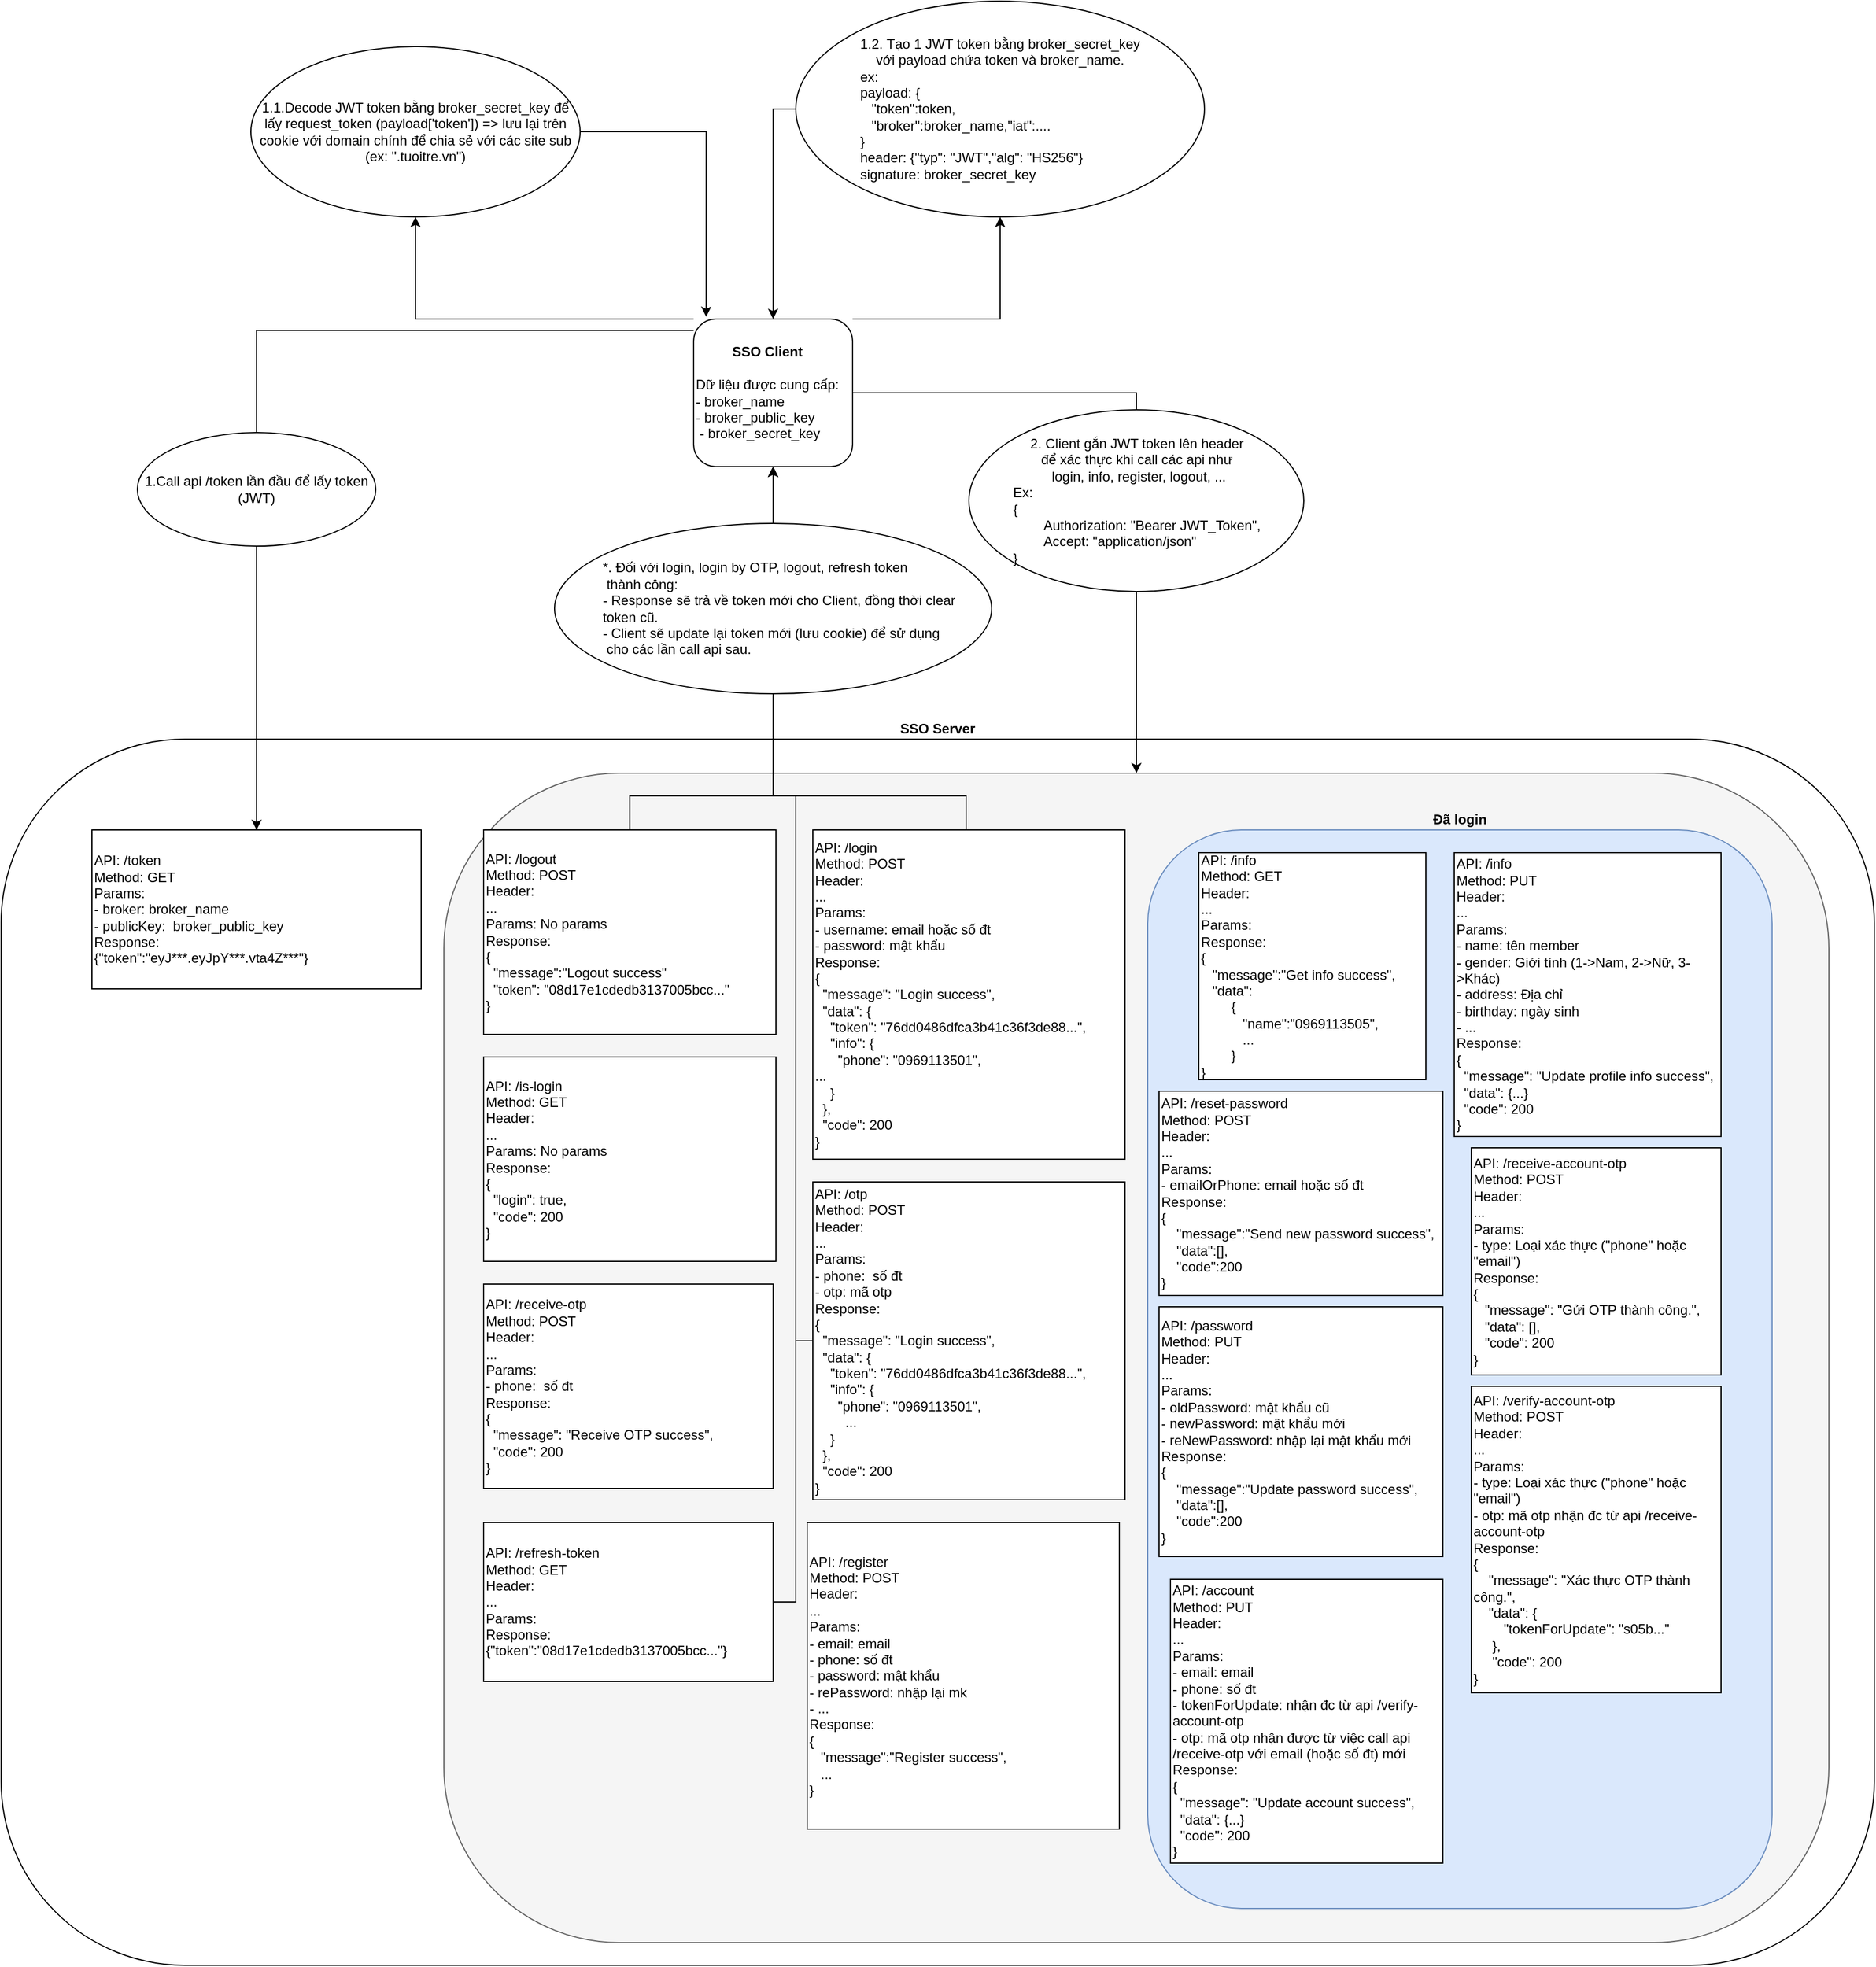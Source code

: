 <mxfile version="20.1.4" type="device" pages="3"><diagram id="1S3ZjPxo_gSQvTom11xr" name="workflow_client"><mxGraphModel dx="2881" dy="2243" grid="1" gridSize="10" guides="1" tooltips="1" connect="1" arrows="1" fold="1" page="1" pageScale="1" pageWidth="850" pageHeight="1100" math="0" shadow="0"><root><mxCell id="0"/><mxCell id="1" parent="0"/><mxCell id="F8-hQ2Ghgh5UmqhjZYb5-1" value="&lt;b style=&quot;line-height: 0;&quot;&gt;SSO Server&lt;/b&gt;" style="rounded=1;whiteSpace=wrap;html=1;align=center;horizontal=1;labelPosition=center;verticalLabelPosition=top;verticalAlign=bottom;" parent="1" vertex="1"><mxGeometry x="-550" y="320" width="1650" height="1080" as="geometry"/></mxCell><mxCell id="B-rHjNBRcT3PWOl8tbIx-1" value="" style="rounded=1;whiteSpace=wrap;html=1;fillColor=#f5f5f5;strokeColor=#666666;fontColor=#333333;arcSize=15;" parent="1" vertex="1"><mxGeometry x="-160" y="350" width="1220" height="1030" as="geometry"/></mxCell><mxCell id="F8-hQ2Ghgh5UmqhjZYb5-18" value="&lt;b&gt;Đã login&lt;/b&gt;" style="rounded=1;whiteSpace=wrap;html=1;horizontal=1;labelPosition=center;verticalLabelPosition=top;align=center;verticalAlign=bottom;fillColor=#dae8fc;strokeColor=#6c8ebf;" parent="1" vertex="1"><mxGeometry x="460" y="400" width="550" height="950" as="geometry"/></mxCell><mxCell id="XW3KR78ugofZaNYkfWMC-9" style="edgeStyle=orthogonalEdgeStyle;rounded=0;orthogonalLoop=1;jettySize=auto;html=1;entryX=0.5;entryY=0;entryDx=0;entryDy=0;startArrow=none;" parent="1" source="XW3KR78ugofZaNYkfWMC-10" target="B-rHjNBRcT3PWOl8tbIx-1" edge="1"><mxGeometry relative="1" as="geometry"/></mxCell><mxCell id="XW3KR78ugofZaNYkfWMC-12" style="edgeStyle=orthogonalEdgeStyle;rounded=0;orthogonalLoop=1;jettySize=auto;html=1;entryX=0.5;entryY=0;entryDx=0;entryDy=0;startArrow=none;" parent="1" source="XW3KR78ugofZaNYkfWMC-13" target="XW3KR78ugofZaNYkfWMC-11" edge="1"><mxGeometry relative="1" as="geometry"/></mxCell><mxCell id="hwBxEZm38aVCEwu2BcbL-14" style="edgeStyle=orthogonalEdgeStyle;rounded=0;orthogonalLoop=1;jettySize=auto;html=1;entryX=0.5;entryY=1;entryDx=0;entryDy=0;" parent="1" source="XW3KR78ugofZaNYkfWMC-1" target="hwBxEZm38aVCEwu2BcbL-9" edge="1"><mxGeometry relative="1" as="geometry"><Array as="points"><mxPoint x="330" y="-50"/></Array></mxGeometry></mxCell><mxCell id="hwBxEZm38aVCEwu2BcbL-15" style="edgeStyle=orthogonalEdgeStyle;rounded=0;orthogonalLoop=1;jettySize=auto;html=1;entryX=0.5;entryY=1;entryDx=0;entryDy=0;" parent="1" source="XW3KR78ugofZaNYkfWMC-1" target="hwBxEZm38aVCEwu2BcbL-6" edge="1"><mxGeometry relative="1" as="geometry"><Array as="points"><mxPoint x="-185" y="-50"/></Array></mxGeometry></mxCell><mxCell id="XW3KR78ugofZaNYkfWMC-1" value="&lt;div style=&quot;text-align: center;&quot;&gt;&lt;b style=&quot;background-color: initial;&quot;&gt;SSO Client&lt;/b&gt;&lt;/div&gt;&lt;div style=&quot;text-align: center;&quot;&gt;&lt;b style=&quot;background-color: initial;&quot;&gt;&lt;br&gt;&lt;/b&gt;&lt;/div&gt;Dữ liệu được cung cấp:&lt;br&gt;- broker_name&lt;br&gt;- broker_public_key&amp;nbsp;&lt;br&gt;&amp;nbsp;- broker_secret_key&amp;nbsp;" style="rounded=1;whiteSpace=wrap;html=1;align=left;" parent="1" vertex="1"><mxGeometry x="60" y="-50" width="140" height="130" as="geometry"/></mxCell><mxCell id="uby09pg33m42va0PjSZf-2" style="edgeStyle=orthogonalEdgeStyle;rounded=0;orthogonalLoop=1;jettySize=auto;html=1;exitX=0.5;exitY=0;exitDx=0;exitDy=0;" parent="1" source="XW3KR78ugofZaNYkfWMC-3" target="XW3KR78ugofZaNYkfWMC-1" edge="1"><mxGeometry relative="1" as="geometry"><Array as="points"><mxPoint x="300" y="400"/><mxPoint x="300" y="370"/><mxPoint x="130" y="370"/></Array></mxGeometry></mxCell><mxCell id="XW3KR78ugofZaNYkfWMC-3" value="API: /login&lt;br&gt;Method: POST&lt;br&gt;Header: &lt;br&gt;...&lt;br&gt;Params: &lt;br&gt;- username: email hoặc số đt&lt;br&gt;- password: mật khẩu&lt;br&gt;Response:&lt;br&gt;&lt;div&gt;{&lt;/div&gt;&lt;div&gt;&amp;nbsp; &quot;message&quot;: &quot;Login success&quot;,&lt;/div&gt;&lt;div&gt;&amp;nbsp; &quot;data&quot;: {&lt;/div&gt;&lt;div&gt;&amp;nbsp; &amp;nbsp; &quot;token&quot;: &quot;76dd0486dfca3b41c36f3de88...&quot;,&lt;/div&gt;&lt;div&gt;&amp;nbsp; &amp;nbsp; &quot;info&quot;: {&lt;/div&gt;&lt;div&gt;&amp;nbsp; &amp;nbsp; &amp;nbsp; &quot;phone&quot;: &quot;0969113501&quot;,&lt;/div&gt;&lt;div&gt;&lt;span style=&quot;&quot;&gt;&#9;&lt;/span&gt;...&lt;br&gt;&lt;/div&gt;&lt;div&gt;&amp;nbsp; &amp;nbsp; }&lt;/div&gt;&lt;div&gt;&amp;nbsp; },&lt;/div&gt;&lt;div&gt;&amp;nbsp; &quot;code&quot;: 200&lt;/div&gt;&lt;div&gt;}&lt;/div&gt;" style="rounded=0;whiteSpace=wrap;html=1;align=left;" parent="1" vertex="1"><mxGeometry x="165" y="400" width="275" height="290" as="geometry"/></mxCell><mxCell id="XW3KR78ugofZaNYkfWMC-4" value="API: /info&lt;br&gt;Method: GET&lt;br&gt;Header: &lt;br&gt;...&lt;br&gt;Params:&lt;br&gt;Response:&lt;br&gt;{&lt;br&gt;&amp;nbsp; &amp;nbsp;&quot;message&quot;:&quot;Get info success&quot;,&lt;br&gt;&amp;nbsp; &amp;nbsp;&quot;data&quot;:&lt;br&gt;&lt;span style=&quot;white-space: pre;&quot;&gt;&#9;&lt;/span&gt;{&lt;br&gt;&lt;span style=&quot;white-space: pre;&quot;&gt;&#9;&lt;/span&gt;&amp;nbsp; &amp;nbsp;&quot;name&quot;:&quot;0969113505&quot;,&lt;br&gt;&lt;span style=&quot;white-space: pre;&quot;&gt;&#9;&lt;/span&gt;&amp;nbsp; &amp;nbsp;...&lt;br&gt;&lt;span style=&quot;white-space: pre;&quot;&gt;&#9;&lt;/span&gt;}&lt;br&gt;}" style="rounded=0;whiteSpace=wrap;html=1;align=left;" parent="1" vertex="1"><mxGeometry x="505" y="420" width="200" height="200" as="geometry"/></mxCell><mxCell id="XW3KR78ugofZaNYkfWMC-5" value="API: /register&lt;br&gt;Method: POST&lt;br&gt;Header: &lt;br&gt;...&lt;br&gt;Params: &lt;br&gt;- email: email&lt;br&gt;- phone: số đt&lt;br&gt;- password: mật khẩu&lt;br&gt;- rePassword: nhập lại mk&lt;br&gt;- ...&lt;br&gt;Response:&lt;br&gt;{&lt;br&gt;&amp;nbsp; &amp;nbsp;&quot;message&quot;:&quot;Register success&quot;,&lt;br&gt;&amp;nbsp; &amp;nbsp;...&lt;br&gt;}" style="rounded=0;whiteSpace=wrap;html=1;align=left;" parent="1" vertex="1"><mxGeometry x="160" y="1010" width="275" height="270" as="geometry"/></mxCell><mxCell id="F8-hQ2Ghgh5UmqhjZYb5-21" style="edgeStyle=orthogonalEdgeStyle;rounded=0;orthogonalLoop=1;jettySize=auto;html=1;entryX=0.5;entryY=1;entryDx=0;entryDy=0;fontSize=14;" parent="1" source="XW3KR78ugofZaNYkfWMC-6" target="XW3KR78ugofZaNYkfWMC-1" edge="1"><mxGeometry relative="1" as="geometry"><Array as="points"><mxPoint x="4" y="370"/><mxPoint x="130" y="370"/></Array></mxGeometry></mxCell><mxCell id="XW3KR78ugofZaNYkfWMC-6" value="API: /logout&lt;br&gt;Method: POST&lt;br&gt;Header: &lt;br&gt;...&lt;br&gt;Params: No params&lt;br&gt;Response:&lt;br&gt;&lt;div&gt;{&lt;/div&gt;&lt;div&gt;&amp;nbsp; &quot;message&quot;:&quot;Logout success&quot;&lt;/div&gt;&lt;div&gt;&amp;nbsp; &quot;token&quot;: &quot;08d17e1cdedb3137005bcc...&quot;&lt;/div&gt;&lt;div&gt;}&lt;/div&gt;" style="rounded=0;whiteSpace=wrap;html=1;align=left;" parent="1" vertex="1"><mxGeometry x="-125" y="400" width="257.5" height="180" as="geometry"/></mxCell><mxCell id="XW3KR78ugofZaNYkfWMC-11" value="API: /token&lt;br&gt;Method: GET&lt;br&gt;Params: &lt;br&gt;- broker:&amp;nbsp;&lt;span style=&quot;text-align: center;&quot;&gt;broker_name&lt;/span&gt;&lt;br&gt;- publicKey:&amp;nbsp; broker_public_key&lt;br&gt;Response:&lt;br&gt;{&quot;token&quot;:&quot;eyJ***.eyJpY***.vta4Z***&quot;}" style="rounded=0;whiteSpace=wrap;html=1;align=left;" parent="1" vertex="1"><mxGeometry x="-470" y="400" width="290" height="140" as="geometry"/></mxCell><mxCell id="XW3KR78ugofZaNYkfWMC-13" value="1.Call api /token lần đầu để lấy token (JWT)" style="ellipse;whiteSpace=wrap;html=1;" parent="1" vertex="1"><mxGeometry x="-430" y="50" width="210" height="100" as="geometry"/></mxCell><mxCell id="hwBxEZm38aVCEwu2BcbL-1" value="" style="edgeStyle=orthogonalEdgeStyle;rounded=0;orthogonalLoop=1;jettySize=auto;html=1;entryX=0.5;entryY=0;entryDx=0;entryDy=0;endArrow=none;" parent="1" source="XW3KR78ugofZaNYkfWMC-1" target="XW3KR78ugofZaNYkfWMC-13" edge="1"><mxGeometry relative="1" as="geometry"><mxPoint x="60" y="15" as="sourcePoint"/><mxPoint x="-435" y="210" as="targetPoint"/><Array as="points"><mxPoint x="-325" y="-40"/></Array></mxGeometry></mxCell><mxCell id="hwBxEZm38aVCEwu2BcbL-16" style="edgeStyle=orthogonalEdgeStyle;rounded=0;orthogonalLoop=1;jettySize=auto;html=1;entryX=0.079;entryY=-0.015;entryDx=0;entryDy=0;entryPerimeter=0;" parent="1" source="hwBxEZm38aVCEwu2BcbL-6" target="XW3KR78ugofZaNYkfWMC-1" edge="1"><mxGeometry relative="1" as="geometry"/></mxCell><mxCell id="hwBxEZm38aVCEwu2BcbL-6" value="1.1.Decode JWT token bằng broker_secret_key để lấy request_token (payload['token']) =&amp;gt; lưu lại trên cookie với domain chính để chia sẻ với các site sub (ex: &quot;.tuoitre.vn&quot;)" style="ellipse;whiteSpace=wrap;html=1;align=center;" parent="1" vertex="1"><mxGeometry x="-330" y="-290" width="290" height="150" as="geometry"/></mxCell><mxCell id="hwBxEZm38aVCEwu2BcbL-13" style="edgeStyle=orthogonalEdgeStyle;rounded=0;orthogonalLoop=1;jettySize=auto;html=1;entryX=0.5;entryY=0;entryDx=0;entryDy=0;exitX=0;exitY=0.5;exitDx=0;exitDy=0;" parent="1" source="hwBxEZm38aVCEwu2BcbL-9" target="XW3KR78ugofZaNYkfWMC-1" edge="1"><mxGeometry relative="1" as="geometry"><Array as="points"><mxPoint x="130" y="-235"/></Array></mxGeometry></mxCell><mxCell id="hwBxEZm38aVCEwu2BcbL-9" value="1.2.&amp;nbsp;Tạo 1 JWT token bằng broker_secret_key &lt;br&gt;với payload chứa token và broker_name.&lt;br&gt;&lt;div style=&quot;text-align: left;&quot;&gt;&lt;span style=&quot;background-color: initial;&quot;&gt;ex:&lt;/span&gt;&lt;/div&gt;&lt;div style=&quot;text-align: left;&quot;&gt;&lt;span style=&quot;background-color: initial;&quot;&gt;payload: {&lt;/span&gt;&lt;/div&gt;&lt;div style=&quot;text-align: left;&quot;&gt;&lt;span style=&quot;background-color: initial;&quot;&gt;&amp;nbsp; &amp;nbsp;&quot;token&quot;:token,&lt;/span&gt;&lt;/div&gt;&lt;div style=&quot;text-align: left;&quot;&gt;&lt;span style=&quot;background-color: initial;&quot;&gt;&amp;nbsp; &amp;nbsp;&quot;broker&quot;:broker_name,&quot;iat&quot;:....&lt;/span&gt;&lt;/div&gt;&lt;div style=&quot;text-align: left;&quot;&gt;&lt;span style=&quot;background-color: initial;&quot;&gt;}&lt;/span&gt;&lt;/div&gt;&lt;div style=&quot;text-align: left;&quot;&gt;&lt;span style=&quot;background-color: initial;&quot;&gt;header:&amp;nbsp;&lt;/span&gt;&lt;span style=&quot;background-color: initial;&quot;&gt;{&lt;/span&gt;&lt;span style=&quot;background-color: initial;&quot;&gt;&quot;typ&quot;: &quot;JWT&quot;,&lt;/span&gt;&lt;span style=&quot;background-color: initial;&quot;&gt;&quot;alg&quot;: &quot;HS256&quot;&lt;/span&gt;&lt;span style=&quot;background-color: initial;&quot;&gt;}&lt;/span&gt;&lt;/div&gt;&lt;div style=&quot;text-align: left;&quot;&gt;&lt;span style=&quot;background-color: initial;&quot;&gt;signature: broker_secret_key&lt;/span&gt;&lt;/div&gt;" style="ellipse;whiteSpace=wrap;html=1;align=center;" parent="1" vertex="1"><mxGeometry x="150" y="-330" width="360" height="190" as="geometry"/></mxCell><mxCell id="XW3KR78ugofZaNYkfWMC-10" value="2. Client gắn JWT token lên header &lt;br&gt;để xác thực khi call các api như&lt;br&gt;&amp;nbsp;login, info, register, logout, ...&lt;br&gt;&lt;div style=&quot;text-align: left;&quot;&gt;&lt;span style=&quot;background-color: initial;&quot;&gt;Ex:&lt;/span&gt;&lt;/div&gt;&lt;div style=&quot;text-align: left;&quot;&gt;&lt;span style=&quot;background-color: initial;&quot;&gt;{&lt;/span&gt;&lt;/div&gt;&lt;div style=&quot;text-align: left;&quot;&gt;&lt;span style=&quot;background-color: initial;&quot;&gt;&lt;span style=&quot;white-space: pre;&quot;&gt;&#9;&lt;/span&gt;Authorization: &quot;Bearer JWT_Token&quot;,&lt;/span&gt;&lt;br&gt;&lt;/div&gt;&lt;div style=&quot;text-align: left;&quot;&gt;&lt;span style=&quot;background-color: initial;&quot;&gt;&lt;span style=&quot;white-space: pre;&quot;&gt;&#9;&lt;/span&gt;Accept: &quot;&lt;/span&gt;&lt;span style=&quot;background-color: initial;&quot;&gt;application/json&lt;/span&gt;&lt;span style=&quot;background-color: initial;&quot;&gt;&quot;&lt;/span&gt;&lt;/div&gt;&lt;div style=&quot;text-align: left;&quot;&gt;&lt;span style=&quot;background-color: initial;&quot;&gt;}&lt;/span&gt;&lt;/div&gt;" style="ellipse;whiteSpace=wrap;html=1;" parent="1" vertex="1"><mxGeometry x="302.5" y="30" width="295" height="160" as="geometry"/></mxCell><mxCell id="F8-hQ2Ghgh5UmqhjZYb5-4" value="" style="edgeStyle=orthogonalEdgeStyle;rounded=0;orthogonalLoop=1;jettySize=auto;html=1;entryX=0.5;entryY=0;entryDx=0;entryDy=0;endArrow=none;" parent="1" source="XW3KR78ugofZaNYkfWMC-1" target="XW3KR78ugofZaNYkfWMC-10" edge="1"><mxGeometry relative="1" as="geometry"><mxPoint x="200.0" y="15" as="sourcePoint"/><mxPoint x="730.0" y="520" as="targetPoint"/><Array as="points"><mxPoint x="450" y="15"/></Array></mxGeometry></mxCell><mxCell id="F8-hQ2Ghgh5UmqhjZYb5-20" style="edgeStyle=orthogonalEdgeStyle;rounded=0;orthogonalLoop=1;jettySize=auto;html=1;entryX=0.5;entryY=1;entryDx=0;entryDy=0;fontSize=14;" parent="1" source="F8-hQ2Ghgh5UmqhjZYb5-10" target="XW3KR78ugofZaNYkfWMC-1" edge="1"><mxGeometry relative="1" as="geometry"><Array as="points"><mxPoint x="150" y="1080"/><mxPoint x="150" y="370"/><mxPoint x="130" y="370"/></Array></mxGeometry></mxCell><mxCell id="F8-hQ2Ghgh5UmqhjZYb5-10" value="API: /refresh-token&lt;br&gt;Method: GET&lt;br&gt;Header:&lt;br&gt;...&lt;br&gt;Params:&lt;br&gt;Response:&lt;br&gt;{&quot;token&quot;:&quot;08d17e1cdedb3137005bcc...&quot;}" style="rounded=0;whiteSpace=wrap;html=1;align=left;" parent="1" vertex="1"><mxGeometry x="-125" y="1010" width="255" height="140" as="geometry"/></mxCell><mxCell id="F8-hQ2Ghgh5UmqhjZYb5-11" value="API: /is-login&lt;br&gt;Method: GET&lt;br&gt;Header: &lt;br&gt;...&lt;br&gt;Params: No params&lt;br&gt;Response:&lt;br&gt;&lt;div&gt;&lt;div&gt;{&lt;/div&gt;&lt;div&gt;&amp;nbsp; &quot;login&quot;: true,&lt;/div&gt;&lt;div&gt;&amp;nbsp; &quot;code&quot;: 200&lt;/div&gt;&lt;div&gt;}&lt;/div&gt;&lt;/div&gt;" style="rounded=0;whiteSpace=wrap;html=1;align=left;" parent="1" vertex="1"><mxGeometry x="-125" y="600" width="257.5" height="180" as="geometry"/></mxCell><mxCell id="F8-hQ2Ghgh5UmqhjZYb5-19" style="edgeStyle=orthogonalEdgeStyle;rounded=0;orthogonalLoop=1;jettySize=auto;html=1;entryX=0.5;entryY=1;entryDx=0;entryDy=0;fontSize=14;" parent="1" source="F8-hQ2Ghgh5UmqhjZYb5-12" target="XW3KR78ugofZaNYkfWMC-1" edge="1"><mxGeometry relative="1" as="geometry"><Array as="points"><mxPoint x="150" y="850"/><mxPoint x="150" y="370"/><mxPoint x="130" y="370"/></Array></mxGeometry></mxCell><mxCell id="F8-hQ2Ghgh5UmqhjZYb5-12" value="API: /otp&lt;br&gt;Method: POST&lt;br&gt;Header: &lt;br&gt;...&lt;br&gt;Params: &lt;br&gt;- phone:&amp;nbsp; số đt&lt;br&gt;- otp: mã otp&lt;br&gt;Response:&lt;br&gt;&lt;div&gt;{&lt;/div&gt;&lt;div&gt;&amp;nbsp; &quot;message&quot;: &quot;Login success&quot;,&lt;/div&gt;&lt;div&gt;&amp;nbsp; &quot;data&quot;: {&lt;/div&gt;&lt;div&gt;&amp;nbsp; &amp;nbsp; &quot;token&quot;: &quot;76dd0486dfca3b41c36f3de88...&quot;,&lt;/div&gt;&lt;div&gt;&amp;nbsp; &amp;nbsp; &quot;info&quot;: {&lt;/div&gt;&lt;div&gt;&amp;nbsp; &amp;nbsp; &amp;nbsp; &quot;phone&quot;: &quot;0969113501&quot;,&lt;/div&gt;&lt;div&gt;&lt;span style=&quot;white-space: pre;&quot;&gt;&#9;&lt;/span&gt;...&lt;br&gt;&lt;/div&gt;&lt;div&gt;&amp;nbsp; &amp;nbsp; }&lt;/div&gt;&lt;div&gt;&amp;nbsp; },&lt;/div&gt;&lt;div&gt;&amp;nbsp; &quot;code&quot;: 200&lt;/div&gt;&lt;div&gt;}&lt;/div&gt;" style="rounded=0;whiteSpace=wrap;html=1;align=left;" parent="1" vertex="1"><mxGeometry x="165" y="710" width="275" height="280" as="geometry"/></mxCell><mxCell id="F8-hQ2Ghgh5UmqhjZYb5-13" value="API: /receive-otp&lt;br&gt;Method: POST&lt;br&gt;Header: &lt;br&gt;...&lt;br&gt;Params: &lt;br&gt;- phone:&amp;nbsp; số đt&lt;br&gt;Response:&lt;br&gt;&lt;div&gt;&lt;div&gt;{&lt;/div&gt;&lt;div&gt;&amp;nbsp; &quot;message&quot;: &quot;Receive OTP success&quot;,&lt;/div&gt;&lt;div&gt;&amp;nbsp; &quot;code&quot;: 200&lt;/div&gt;&lt;div&gt;}&lt;/div&gt;&lt;/div&gt;" style="rounded=0;whiteSpace=wrap;html=1;align=left;" parent="1" vertex="1"><mxGeometry x="-125" y="800" width="255" height="180" as="geometry"/></mxCell><mxCell id="F8-hQ2Ghgh5UmqhjZYb5-14" value="API: /info&lt;span style=&quot;color: rgba(0, 0, 0, 0); font-family: monospace; font-size: 0px;&quot;&gt;%3CmxGraphModel%3E%3Croot%3E%3CmxCell%20id%3D%220%22%2F%3E%3CmxCell%20id%3D%221%22%20parent%3D%220%22%2F%3E%3CmxCell%20id%3D%222%22%20value%3D%22API%3A%20%2Fsso%2Fregister%26lt%3Bbr%26gt%3BMethod%3A%20POST%26lt%3Bbr%26gt%3BHeader%3A%20%26lt%3Bbr%26gt%3B...%26lt%3Bbr%26gt%3BParams%3A%20%26lt%3Bbr%26gt%3B-%20email%3A%20email%26lt%3Bbr%26gt%3B-%20phone%3A%20s%E1%BB%91%20%C4%91t%26lt%3Bbr%26gt%3B-%20password%3A%20m%E1%BA%ADt%20kh%E1%BA%A9u%26lt%3Bbr%26gt%3B-%20rePassword%3A%20nh%E1%BA%ADp%20l%E1%BA%A1i%20mk%26lt%3Bbr%26gt%3B-%20fullName%3A%20t%C3%AAn%26lt%3Bbr%26gt%3B-%20birthday%3A%20ng%C3%A0y%20sinh%26lt%3Bbr%26gt%3B-%20...%26lt%3Bbr%26gt%3BResponse%3A%26lt%3Bbr%26gt%3B%7B%26lt%3Bbr%26gt%3B%26amp%3Bnbsp%3B%20%26amp%3Bnbsp%3B%26quot%3Bmessage%26quot%3B%3A%26quot%3BRegister%20success%26quot%3B%2C%26lt%3Bbr%26gt%3B%26amp%3Bnbsp%3B%20%26amp%3Bnbsp%3B...%26lt%3Bbr%26gt%3B%7D%22%20style%3D%22rounded%3D0%3BwhiteSpace%3Dwrap%3Bhtml%3D1%3Balign%3Dleft%3B%22%20vertex%3D%221%22%20parent%3D%221%22%3E%3CmxGeometry%20x%3D%22780%22%20y%3D%22635%22%20width%3D%22275%22%20height%3D%22270%22%20as%3D%22geometry%22%2F%3E%3C%2FmxCell%3E%3C%2Froot%3E%3C%2FmxGraphModel%3E&lt;/span&gt;&lt;br&gt;Method: PUT&lt;br&gt;Header:&amp;nbsp;&lt;br&gt;...&lt;br&gt;Params: &lt;br&gt;- name: tên member&lt;br&gt;-  gender: Giới tính (1-&amp;gt;Nam, 2-&amp;gt;Nữ, 3-&amp;gt;Khác)&lt;br&gt;-&amp;nbsp;address: Địa chỉ&lt;br&gt;- birthday: ngày sinh&lt;br&gt;- ...&lt;br&gt;Response:&lt;br&gt;&lt;div&gt;{&lt;/div&gt;&lt;div&gt;&amp;nbsp; &quot;message&quot;: &quot;Update profile info success&quot;,&lt;/div&gt;&lt;div&gt;&amp;nbsp; &quot;data&quot;: {...}&lt;/div&gt;&lt;div&gt;&amp;nbsp; &quot;code&quot;: 200&lt;/div&gt;&lt;div&gt;}&lt;/div&gt;" style="rounded=0;whiteSpace=wrap;html=1;align=left;" parent="1" vertex="1"><mxGeometry x="730" y="420" width="235" height="250" as="geometry"/></mxCell><mxCell id="F8-hQ2Ghgh5UmqhjZYb5-15" value="API: /reset-password&lt;span style=&quot;color: rgba(0, 0, 0, 0); font-family: monospace; font-size: 0px;&quot;&gt;%3CmxGraphModel%3E%3Croot%3E%3CmxCell%20id%3D%220%22%2F%3E%3CmxCell%20id%3D%221%22%20parent%3D%220%22%2F%3E%3CmxCell%20id%3D%222%22%20value%3D%22API%3A%20%2Fsso%2Fregister%26lt%3Bbr%26gt%3BMethod%3A%20POST%26lt%3Bbr%26gt%3BHeader%3A%20%26lt%3Bbr%26gt%3B...%26lt%3Bbr%26gt%3BParams%3A%20%26lt%3Bbr%26gt%3B-%20email%3A%20email%26lt%3Bbr%26gt%3B-%20phone%3A%20s%E1%BB%91%20%C4%91t%26lt%3Bbr%26gt%3B-%20password%3A%20m%E1%BA%ADt%20kh%E1%BA%A9u%26lt%3Bbr%26gt%3B-%20rePassword%3A%20nh%E1%BA%ADp%20l%E1%BA%A1i%20mk%26lt%3Bbr%26gt%3B-%20fullName%3A%20t%C3%AAn%26lt%3Bbr%26gt%3B-%20birthday%3A%20ng%C3%A0y%20sinh%26lt%3Bbr%26gt%3B-%20...%26lt%3Bbr%26gt%3BResponse%3A%26lt%3Bbr%26gt%3B%7B%26lt%3Bbr%26gt%3B%26amp%3Bnbsp%3B%20%26amp%3Bnbsp%3B%26quot%3Bmessage%26quot%3B%3A%26quot%3BRegister%20success%26quot%3B%2C%26lt%3Bbr%26gt%3B%26amp%3Bnbsp%3B%20%26amp%3Bnbsp%3B...%26lt%3Bbr%26gt%3B%7D%22%20style%3D%22rounded%3D0%3BwhiteSpace%3Dwrap%3Bhtml%3D1%3Balign%3Dleft%3B%22%20vertex%3D%221%22%20parent%3D%221%22%3E%3CmxGeometry%20x%3D%22780%22%20y%3D%22635%22%20width%3D%22275%22%20height%3D%22270%22%20as%3D%22geometry%22%2F%3E%3C%2FmxCell%3E%3C%2Froot%3E%3C%2FmxGraphModel%3E&lt;/span&gt;&lt;br&gt;Method: POST&lt;br&gt;Header:&amp;nbsp;&lt;br&gt;...&lt;br&gt;Params: &lt;br&gt;- emailOrPhone: email hoặc số đt&lt;br&gt;Response:&lt;br&gt;&lt;div&gt;&lt;div&gt;{&lt;/div&gt;&lt;div&gt;&lt;span style=&quot;&quot;&gt;&lt;/span&gt;&amp;nbsp; &amp;nbsp; &quot;message&quot;:&quot;Send new password success&quot;,&lt;/div&gt;&lt;div&gt;&amp;nbsp; &amp;nbsp; &quot;data&quot;:[],&lt;/div&gt;&lt;div&gt;&amp;nbsp; &amp;nbsp; &quot;code&quot;:200&lt;/div&gt;&lt;div&gt;}&lt;/div&gt;&lt;/div&gt;" style="rounded=0;whiteSpace=wrap;html=1;align=left;" parent="1" vertex="1"><mxGeometry x="470" y="630" width="250" height="180" as="geometry"/></mxCell><mxCell id="F8-hQ2Ghgh5UmqhjZYb5-16" value="API: /account&lt;span style=&quot;color: rgba(0, 0, 0, 0); font-family: monospace; font-size: 0px;&quot;&gt;%3CmxGraphModel%3E%3Croot%3E%3CmxCell%20id%3D%220%22%2F%3E%3CmxCell%20id%3D%221%22%20parent%3D%220%22%2F%3E%3CmxCell%20id%3D%222%22%20value%3D%22API%3A%20%2Fsso%2Fregister%26lt%3Bbr%26gt%3BMethod%3A%20POST%26lt%3Bbr%26gt%3BHeader%3A%20%26lt%3Bbr%26gt%3B...%26lt%3Bbr%26gt%3BParams%3A%20%26lt%3Bbr%26gt%3B-%20email%3A%20email%26lt%3Bbr%26gt%3B-%20phone%3A%20s%E1%BB%91%20%C4%91t%26lt%3Bbr%26gt%3B-%20password%3A%20m%E1%BA%ADt%20kh%E1%BA%A9u%26lt%3Bbr%26gt%3B-%20rePassword%3A%20nh%E1%BA%ADp%20l%E1%BA%A1i%20mk%26lt%3Bbr%26gt%3B-%20fullName%3A%20t%C3%AAn%26lt%3Bbr%26gt%3B-%20birthday%3A%20ng%C3%A0y%20sinh%26lt%3Bbr%26gt%3B-%20...%26lt%3Bbr%26gt%3BResponse%3A%26lt%3Bbr%26gt%3B%7B%26lt%3Bbr%26gt%3B%26amp%3Bnbsp%3B%20%26amp%3Bnbsp%3B%26quot%3Bmessage%26quot%3B%3A%26quot%3BRegister%20success%26quot%3B%2C%26lt%3Bbr%26gt%3B%26amp%3Bnbsp%3B%20%26amp%3Bnbsp%3B...%26lt%3Bbr%26gt%3B%7D%22%20style%3D%22rounded%3D0%3BwhiteSpace%3Dwrap%3Bhtml%3D1%3Balign%3Dleft%3B%22%20vertex%3D%221%22%20parent%3D%221%22%3E%3CmxGeometry%20x%3D%22780%22%20y%3D%22635%22%20width%3D%22275%22%20height%3D%22270%22%20as%3D%22geometry%22%2F%3E%3C%2FmxCell%3E%3C%2Froot%3E%3C%2FmxGraphModel%3E&lt;/span&gt;&lt;br&gt;Method: PUT&lt;br&gt;Header:&amp;nbsp;&lt;br&gt;...&lt;br&gt;Params:&lt;br&gt;- email: email&lt;br&gt;- phone: số đt&lt;br&gt;- tokenForUpdate: nhận đc từ api /verify-account-otp&lt;br&gt;- otp: mã otp nhận được từ việc call api /receive-otp với email (hoặc số đt) mới&lt;br&gt;Response:&lt;br&gt;&lt;div&gt;&lt;div&gt;{&lt;/div&gt;&lt;div&gt;&amp;nbsp; &quot;message&quot;: &quot;Update account success&quot;,&lt;/div&gt;&lt;div&gt;&amp;nbsp; &quot;data&quot;: {...}&lt;/div&gt;&lt;div&gt;&amp;nbsp; &quot;code&quot;: 200&lt;/div&gt;&lt;div&gt;}&lt;/div&gt;&lt;/div&gt;" style="rounded=0;whiteSpace=wrap;html=1;align=left;" parent="1" vertex="1"><mxGeometry x="480" y="1060" width="240" height="250" as="geometry"/></mxCell><mxCell id="F8-hQ2Ghgh5UmqhjZYb5-17" value="API: /password&lt;span style=&quot;color: rgba(0, 0, 0, 0); font-family: monospace; font-size: 0px;&quot;&gt;%3CmxGraphModel%3E%3Croot%3E%3CmxCell%20id%3D%220%22%2F%3E%3CmxCell%20id%3D%221%22%20parent%3D%220%22%2F%3E%3CmxCell%20id%3D%222%22%20value%3D%22API%3A%20%2Fsso%2Fregister%26lt%3Bbr%26gt%3BMethod%3A%20POST%26lt%3Bbr%26gt%3BHeader%3A%20%26lt%3Bbr%26gt%3B...%26lt%3Bbr%26gt%3BParams%3A%20%26lt%3Bbr%26gt%3B-%20email%3A%20email%26lt%3Bbr%26gt%3B-%20phone%3A%20s%E1%BB%91%20%C4%91t%26lt%3Bbr%26gt%3B-%20password%3A%20m%E1%BA%ADt%20kh%E1%BA%A9u%26lt%3Bbr%26gt%3B-%20rePassword%3A%20nh%E1%BA%ADp%20l%E1%BA%A1i%20mk%26lt%3Bbr%26gt%3B-%20fullName%3A%20t%C3%AAn%26lt%3Bbr%26gt%3B-%20birthday%3A%20ng%C3%A0y%20sinh%26lt%3Bbr%26gt%3B-%20...%26lt%3Bbr%26gt%3BResponse%3A%26lt%3Bbr%26gt%3B%7B%26lt%3Bbr%26gt%3B%26amp%3Bnbsp%3B%20%26amp%3Bnbsp%3B%26quot%3Bmessage%26quot%3B%3A%26quot%3BRegister%20success%26quot%3B%2C%26lt%3Bbr%26gt%3B%26amp%3Bnbsp%3B%20%26amp%3Bnbsp%3B...%26lt%3Bbr%26gt%3B%7D%22%20style%3D%22rounded%3D0%3BwhiteSpace%3Dwrap%3Bhtml%3D1%3Balign%3Dleft%3B%22%20vertex%3D%221%22%20parent%3D%221%22%3E%3CmxGeometry%20x%3D%22780%22%20y%3D%22635%22%20width%3D%22275%22%20height%3D%22270%22%20as%3D%22geometry%22%2F%3E%3C%2FmxCell%3E%3C%2Froot%3E%3C%2FmxGraphModel%3E&lt;/span&gt;&lt;br&gt;Method: PUT&lt;br&gt;Header:&amp;nbsp;&lt;br&gt;...&lt;br&gt;Params: &lt;br&gt;- oldPassword: mật khẩu cũ&lt;br&gt;- newPassword: mật khẩu mới&lt;br&gt;- reNewPassword: nhập lại mật khẩu mới&lt;br&gt;Response:&lt;br&gt;&lt;div&gt;&lt;div&gt;{&lt;/div&gt;&lt;div&gt;&lt;span style=&quot;&quot;&gt;&lt;/span&gt;&amp;nbsp; &amp;nbsp; &quot;message&quot;:&quot;Update password success&quot;,&lt;/div&gt;&lt;div&gt;&amp;nbsp; &amp;nbsp; &quot;data&quot;:[],&lt;/div&gt;&lt;div&gt;&amp;nbsp; &amp;nbsp; &quot;code&quot;:200&lt;/div&gt;&lt;div&gt;}&lt;/div&gt;&lt;/div&gt;" style="rounded=0;whiteSpace=wrap;html=1;align=left;" parent="1" vertex="1"><mxGeometry x="470" y="820" width="250" height="220" as="geometry"/></mxCell><mxCell id="uby09pg33m42va0PjSZf-3" value="*. Đối với login, login by OTP, logout, refresh token&lt;br&gt;&amp;nbsp;thành công:&lt;br&gt;&lt;div style=&quot;&quot;&gt;&lt;span style=&quot;background-color: initial;&quot;&gt;- Response sẽ trả về token mới cho Client,&amp;nbsp;đồng thời clear token&amp;nbsp;cũ.&lt;/span&gt;&lt;/div&gt;&lt;div style=&quot;&quot;&gt;&lt;span style=&quot;background-color: initial;&quot;&gt;- Client sẽ update lại token mới&amp;nbsp;(lưu cookie) để sử dụng&lt;/span&gt;&lt;/div&gt;&lt;div style=&quot;&quot;&gt;&lt;span style=&quot;background-color: initial;&quot;&gt;&amp;nbsp;cho các lần call api sau.&lt;/span&gt;&lt;/div&gt;" style="ellipse;whiteSpace=wrap;html=1;align=left;spacingLeft=40;" parent="1" vertex="1"><mxGeometry x="-62.5" y="130" width="385" height="150" as="geometry"/></mxCell><mxCell id="HYsIaHAZI1zev0mnWvLH-1" value="API: /receive-account-otp&lt;span style=&quot;color: rgba(0, 0, 0, 0); font-family: monospace; font-size: 0px;&quot;&gt;%3CmxGraphModel%3E%3Croot%3E%3CmxCell%20id%3D%220%22%2F%3E%3CmxCell%20id%3D%221%22%20parent%3D%220%22%2F%3E%3CmxCell%20id%3D%222%22%20value%3D%22API%3A%20%2Fsso%2Fregister%26lt%3Bbr%26gt%3BMethod%3A%20POST%26lt%3Bbr%26gt%3BHeader%3A%20%26lt%3Bbr%26gt%3B...%26lt%3Bbr%26gt%3BParams%3A%20%26lt%3Bbr%26gt%3B-%20email%3A%20email%26lt%3Bbr%26gt%3B-%20phone%3A%20s%E1%BB%91%20%C4%91t%26lt%3Bbr%26gt%3B-%20password%3A%20m%E1%BA%ADt%20kh%E1%BA%A9u%26lt%3Bbr%26gt%3B-%20rePassword%3A%20nh%E1%BA%ADp%20l%E1%BA%A1i%20mk%26lt%3Bbr%26gt%3B-%20fullName%3A%20t%C3%AAn%26lt%3Bbr%26gt%3B-%20birthday%3A%20ng%C3%A0y%20sinh%26lt%3Bbr%26gt%3B-%20...%26lt%3Bbr%26gt%3BResponse%3A%26lt%3Bbr%26gt%3B%7B%26lt%3Bbr%26gt%3B%26amp%3Bnbsp%3B%20%26amp%3Bnbsp%3B%26quot%3Bmessage%26quot%3B%3A%26quot%3BRegister%20success%26quot%3B%2C%26lt%3Bbr%26gt%3B%26amp%3Bnbsp%3B%20%26amp%3Bnbsp%3B...%26lt%3Bbr%26gt%3B%7D%22%20style%3D%22rounded%3D0%3BwhiteSpace%3Dwrap%3Bhtml%3D1%3Balign%3Dleft%3B%22%20vertex%3D%221%22%20parent%3D%221%22%3E%3CmxGeometry%20x%3D%22780%22%20y%3D%22635%22%20width%3D%22275%22%20height%3D%22270%22%20as%3D%22geometry%22%2F%3E%3C%2FmxCell%3E%3C%2Froot%3E%3C%2FmxGraphModel%3E&lt;/span&gt;&lt;br&gt;Method: POST&lt;br&gt;Header:&amp;nbsp;&lt;br&gt;...&lt;br&gt;Params:&lt;br&gt;- type: Loại xác thực (&quot;phone&quot; hoặc &quot;email&quot;)&lt;br&gt;Response:&lt;br&gt;&lt;div&gt;&lt;div&gt;{&lt;/div&gt;&lt;div&gt;&amp;nbsp;&lt;span style=&quot;background-color: initial;&quot;&gt;&amp;nbsp; &quot;message&quot;: &quot;Gửi OTP thành công.&quot;,&lt;/span&gt;&lt;/div&gt;&lt;div&gt;&amp;nbsp; &amp;nbsp;&quot;data&quot;: [],&lt;/div&gt;&lt;div&gt;&amp;nbsp; &amp;nbsp;&quot;code&quot;: 200&lt;/div&gt;&lt;div&gt;}&lt;/div&gt;&lt;/div&gt;" style="rounded=0;whiteSpace=wrap;html=1;align=left;" vertex="1" parent="1"><mxGeometry x="745" y="680" width="220" height="200" as="geometry"/></mxCell><mxCell id="HYsIaHAZI1zev0mnWvLH-2" value="API: /verify-account-otp&lt;span style=&quot;color: rgba(0, 0, 0, 0); font-family: monospace; font-size: 0px;&quot;&gt;%3CmxGraphModel%3E%3Croot%3E%3CmxCell%20id%3D%220%22%2F%3E%3CmxCell%20id%3D%221%22%20parent%3D%220%22%2F%3E%3CmxCell%20id%3D%222%22%20value%3D%22API%3A%20%2Fsso%2Fregister%26lt%3Bbr%26gt%3BMethod%3A%20POST%26lt%3Bbr%26gt%3BHeader%3A%20%26lt%3Bbr%26gt%3B...%26lt%3Bbr%26gt%3BParams%3A%20%26lt%3Bbr%26gt%3B-%20email%3A%20email%26lt%3Bbr%26gt%3B-%20phone%3A%20s%E1%BB%91%20%C4%91t%26lt%3Bbr%26gt%3B-%20password%3A%20m%E1%BA%ADt%20kh%E1%BA%A9u%26lt%3Bbr%26gt%3B-%20rePassword%3A%20nh%E1%BA%ADp%20l%E1%BA%A1i%20mk%26lt%3Bbr%26gt%3B-%20fullName%3A%20t%C3%AAn%26lt%3Bbr%26gt%3B-%20birthday%3A%20ng%C3%A0y%20sinh%26lt%3Bbr%26gt%3B-%20...%26lt%3Bbr%26gt%3BResponse%3A%26lt%3Bbr%26gt%3B%7B%26lt%3Bbr%26gt%3B%26amp%3Bnbsp%3B%20%26amp%3Bnbsp%3B%26quot%3Bmessage%26quot%3B%3A%26quot%3BRegister%20success%26quot%3B%2C%26lt%3Bbr%26gt%3B%26amp%3Bnbsp%3B%20%26amp%3Bnbsp%3B...%26lt%3Bbr%26gt%3B%7D%22%20style%3D%22rounded%3D0%3BwhiteSpace%3Dwrap%3Bhtml%3D1%3Balign%3Dleft%3B%22%20vertex%3D%221%22%20parent%3D%221%22%3E%3CmxGeometry%20x%3D%22780%22%20y%3D%22635%22%20width%3D%22275%22%20height%3D%22270%22%20as%3D%22geometry%22%2F%3E%3C%2FmxCell%3E%3C%2Froot%3E%3C%2FmxGraphModel%3E&lt;/span&gt;&lt;br&gt;Method: POST&lt;br&gt;Header:&amp;nbsp;&lt;br&gt;...&lt;br&gt;Params:&lt;br&gt;- type: Loại xác thực (&quot;phone&quot; hoặc &quot;email&quot;)&lt;br&gt;- otp: mã otp nhận đc từ api /receive-account-otp&lt;br&gt;Response:&lt;br&gt;&lt;div&gt;&lt;div&gt;{&lt;/div&gt;&lt;div&gt;&amp;nbsp;&lt;span style=&quot;background-color: initial;&quot;&gt;&amp;nbsp;&amp;nbsp;&lt;/span&gt;&lt;span style=&quot;background-color: initial;&quot;&gt;&amp;nbsp;&quot;message&quot;: &quot;Xác thực OTP thành công.&quot;,&lt;/span&gt;&lt;/div&gt;&lt;div&gt;&lt;span style=&quot;background-color: initial;&quot;&gt;&amp;nbsp; &amp;nbsp; &quot;data&quot;: {&lt;/span&gt;&lt;/div&gt;&lt;div&gt;&lt;span style=&quot;background-color: initial;&quot;&gt;&amp;nbsp; &amp;nbsp; &amp;nbsp; &amp;nbsp; &quot;tokenForUpdate&quot;: &quot;s05b...&quot;&lt;/span&gt;&lt;/div&gt;&lt;div&gt;&amp;nbsp; &amp;nbsp; &amp;nbsp;},&lt;/div&gt;&lt;div&gt;&amp;nbsp; &amp;nbsp; &amp;nbsp;&quot;code&quot;: 200&lt;/div&gt;&lt;div&gt;}&lt;/div&gt;&lt;/div&gt;" style="rounded=0;whiteSpace=wrap;html=1;align=left;" vertex="1" parent="1"><mxGeometry x="745" y="890" width="220" height="270" as="geometry"/></mxCell></root></mxGraphModel></diagram><diagram id="jYD_6Yqy4hog7sWZKn4t" name="workflow_server"><mxGraphModel dx="2523" dy="2041" grid="1" gridSize="10" guides="1" tooltips="1" connect="1" arrows="1" fold="1" page="1" pageScale="1" pageWidth="850" pageHeight="1100" math="0" shadow="0"><root><mxCell id="0"/><mxCell id="1" parent="0"/><mxCell id="c6IGsMGN3-DQClJ7TmRG-40" style="edgeStyle=orthogonalEdgeStyle;rounded=0;orthogonalLoop=1;jettySize=auto;html=1;fontSize=14;" parent="1" source="c6IGsMGN3-DQClJ7TmRG-8" target="c6IGsMGN3-DQClJ7TmRG-39" edge="1"><mxGeometry relative="1" as="geometry"/></mxCell><mxCell id="c6IGsMGN3-DQClJ7TmRG-8" value="&lt;div style=&quot;text-align: center;&quot;&gt;&lt;b style=&quot;background-color: initial;&quot;&gt;SSO Client&lt;/b&gt;&lt;/div&gt;&lt;div style=&quot;text-align: center;&quot;&gt;&lt;b style=&quot;background-color: initial;&quot;&gt;&lt;br&gt;&lt;/b&gt;&lt;/div&gt;Dữ liệu được cung cấp:&lt;br&gt;- broker_name&lt;br&gt;- broker_public_key&amp;nbsp;&lt;br&gt;&amp;nbsp;- broker_secret_key&amp;nbsp;" style="rounded=1;whiteSpace=wrap;html=1;align=left;" parent="1" vertex="1"><mxGeometry x="1010" y="-1070" width="140" height="130" as="geometry"/></mxCell><mxCell id="c6IGsMGN3-DQClJ7TmRG-62" style="edgeStyle=orthogonalEdgeStyle;rounded=0;orthogonalLoop=1;jettySize=auto;html=1;entryX=0.5;entryY=0;entryDx=0;entryDy=0;fontSize=14;" parent="1" source="c6IGsMGN3-DQClJ7TmRG-10" target="c6IGsMGN3-DQClJ7TmRG-55" edge="1"><mxGeometry relative="1" as="geometry"/></mxCell><mxCell id="c6IGsMGN3-DQClJ7TmRG-10" value="API: /login&lt;br&gt;Method: POST&lt;br&gt;Header: &lt;br&gt;...&lt;br&gt;Params: &lt;br&gt;- username: email hoặc số đt&lt;br&gt;- password: mật khẩu&lt;br&gt;Response:&lt;br&gt;&lt;div&gt;{&lt;/div&gt;&lt;div&gt;&amp;nbsp; &quot;message&quot;: &quot;Login success&quot;,&lt;/div&gt;&lt;div&gt;&amp;nbsp; &quot;data&quot;: {&lt;/div&gt;&lt;div&gt;&amp;nbsp; &amp;nbsp; &quot;token&quot;: &quot;76dd0486dfca3b41c36f3de88...&quot;,&lt;/div&gt;&lt;div&gt;&amp;nbsp; &amp;nbsp; &quot;info&quot;: {&lt;/div&gt;&lt;div&gt;&amp;nbsp; &amp;nbsp; &amp;nbsp; &quot;phone&quot;: &quot;0969113501&quot;,&lt;/div&gt;&lt;div&gt;&lt;span style=&quot;&quot;&gt;&#9;&lt;/span&gt;...&lt;br&gt;&lt;/div&gt;&lt;div&gt;&amp;nbsp; &amp;nbsp; }&lt;/div&gt;&lt;div&gt;&amp;nbsp; },&lt;/div&gt;&lt;div&gt;&amp;nbsp; &quot;code&quot;: 200&lt;/div&gt;&lt;div&gt;}&lt;/div&gt;" style="rounded=0;whiteSpace=wrap;html=1;align=left;" parent="1" vertex="1"><mxGeometry x="-152.5" y="-540" width="242.5" height="290" as="geometry"/></mxCell><mxCell id="c6IGsMGN3-DQClJ7TmRG-87" style="edgeStyle=orthogonalEdgeStyle;rounded=0;orthogonalLoop=1;jettySize=auto;html=1;entryX=0.5;entryY=0;entryDx=0;entryDy=0;fontSize=14;endArrow=classic;endFill=1;" parent="1" source="c6IGsMGN3-DQClJ7TmRG-11" target="c6IGsMGN3-DQClJ7TmRG-86" edge="1"><mxGeometry relative="1" as="geometry"/></mxCell><mxCell id="c6IGsMGN3-DQClJ7TmRG-11" value="API: /info&lt;br&gt;Method: GET&lt;br&gt;Header: &lt;br&gt;...&lt;br&gt;Params:&lt;br&gt;Response:&lt;br&gt;{&lt;br&gt;&amp;nbsp; &amp;nbsp;&quot;message&quot;:&quot;Get info success&quot;,&lt;br&gt;&amp;nbsp; &amp;nbsp;&quot;data&quot;:&lt;br&gt;&lt;span style=&quot;white-space: pre;&quot;&gt;&#9;&lt;/span&gt;{&lt;br&gt;&lt;span style=&quot;white-space: pre;&quot;&gt;&#9;&lt;/span&gt;&amp;nbsp; &amp;nbsp;&quot;name&quot;:&quot;0969113505&quot;,&lt;br&gt;&lt;span style=&quot;white-space: pre;&quot;&gt;&#9;&lt;/span&gt;&amp;nbsp; &amp;nbsp;...&lt;br&gt;&lt;span style=&quot;white-space: pre;&quot;&gt;&#9;&lt;/span&gt;}&lt;br&gt;}" style="rounded=0;whiteSpace=wrap;html=1;align=left;" parent="1" vertex="1"><mxGeometry x="1038.75" y="-540" width="180" height="210" as="geometry"/></mxCell><mxCell id="c6IGsMGN3-DQClJ7TmRG-96" style="edgeStyle=orthogonalEdgeStyle;rounded=0;orthogonalLoop=1;jettySize=auto;html=1;entryX=0.5;entryY=0;entryDx=0;entryDy=0;fontSize=14;endArrow=classic;endFill=1;" parent="1" source="c6IGsMGN3-DQClJ7TmRG-12" target="c6IGsMGN3-DQClJ7TmRG-95" edge="1"><mxGeometry relative="1" as="geometry"/></mxCell><mxCell id="c6IGsMGN3-DQClJ7TmRG-12" value="API: /register&lt;br&gt;Method: POST&lt;br&gt;Header: &lt;br&gt;...&lt;br&gt;Params: &lt;br&gt;- email: email&lt;br&gt;- phone: số đt&lt;br&gt;- password: mật khẩu&lt;br&gt;- rePassword: nhập lại mk&lt;br&gt;- ...&lt;br&gt;Response:&lt;br&gt;{&lt;br&gt;&amp;nbsp; &amp;nbsp;&quot;message&quot;:&quot;Register success&quot;,&lt;br&gt;&amp;nbsp; &amp;nbsp;...&lt;br&gt;}" style="rounded=0;whiteSpace=wrap;html=1;align=left;" parent="1" vertex="1"><mxGeometry x="1520" y="-540" width="170" height="230" as="geometry"/></mxCell><mxCell id="c6IGsMGN3-DQClJ7TmRG-71" style="edgeStyle=orthogonalEdgeStyle;rounded=0;orthogonalLoop=1;jettySize=auto;html=1;entryX=0.5;entryY=0;entryDx=0;entryDy=0;fontSize=14;" parent="1" source="c6IGsMGN3-DQClJ7TmRG-14" target="c6IGsMGN3-DQClJ7TmRG-70" edge="1"><mxGeometry relative="1" as="geometry"/></mxCell><mxCell id="c6IGsMGN3-DQClJ7TmRG-14" value="API: /logout&lt;br&gt;Method: POST&lt;br&gt;Header: &lt;br&gt;...&lt;br&gt;Params: No params&lt;br&gt;Response:&lt;br&gt;&lt;div&gt;{&lt;/div&gt;&lt;div&gt;&amp;nbsp; &quot;message&quot;:&quot;Logout success&quot;&lt;/div&gt;&lt;div&gt;&amp;nbsp; &quot;token&quot;: &quot;08d17e1cdedb3137005bcc...&quot;&lt;/div&gt;&lt;div&gt;}&lt;/div&gt;" style="rounded=0;whiteSpace=wrap;html=1;align=left;" parent="1" vertex="1"><mxGeometry x="400" y="-540" width="220" height="180" as="geometry"/></mxCell><mxCell id="c6IGsMGN3-DQClJ7TmRG-49" style="edgeStyle=orthogonalEdgeStyle;rounded=0;orthogonalLoop=1;jettySize=auto;html=1;entryX=0.5;entryY=0;entryDx=0;entryDy=0;fontSize=14;" parent="1" source="c6IGsMGN3-DQClJ7TmRG-15" target="c6IGsMGN3-DQClJ7TmRG-47" edge="1"><mxGeometry relative="1" as="geometry"/></mxCell><mxCell id="c6IGsMGN3-DQClJ7TmRG-15" value="API: /token&lt;br&gt;Method: GET&lt;br&gt;Params: &lt;br&gt;- broker:&amp;nbsp;&lt;span style=&quot;text-align: center;&quot;&gt;broker_name&lt;/span&gt;&lt;br&gt;- publicKey:&amp;nbsp; broker_public_key&lt;br&gt;Response:&lt;br&gt;{&quot;token&quot;:&quot;eyJ***.eyJpY***.vta4Z***&quot;}" style="rounded=0;whiteSpace=wrap;html=1;align=left;" parent="1" vertex="1"><mxGeometry x="-840" y="-830" width="290" height="140" as="geometry"/></mxCell><mxCell id="c6IGsMGN3-DQClJ7TmRG-59" style="edgeStyle=orthogonalEdgeStyle;rounded=0;orthogonalLoop=1;jettySize=auto;html=1;entryX=0.5;entryY=0;entryDx=0;entryDy=0;fontSize=14;" parent="1" source="c6IGsMGN3-DQClJ7TmRG-25" target="c6IGsMGN3-DQClJ7TmRG-57" edge="1"><mxGeometry relative="1" as="geometry"/></mxCell><mxCell id="c6IGsMGN3-DQClJ7TmRG-25" value="API: /refresh-token&lt;br&gt;Method: GET&lt;br&gt;Header:&lt;br&gt;...&lt;br&gt;Params:&lt;br&gt;Response:&lt;br&gt;{&quot;token&quot;:&quot;08d17e1cdedb3137005bcc...&quot;}" style="rounded=0;whiteSpace=wrap;html=1;align=left;" parent="1" vertex="1"><mxGeometry x="-480" y="-830" width="250" height="140" as="geometry"/></mxCell><mxCell id="c6IGsMGN3-DQClJ7TmRG-82" style="edgeStyle=orthogonalEdgeStyle;rounded=0;orthogonalLoop=1;jettySize=auto;html=1;entryX=0.5;entryY=0;entryDx=0;entryDy=0;fontSize=14;endArrow=classic;endFill=1;" parent="1" source="c6IGsMGN3-DQClJ7TmRG-26" target="c6IGsMGN3-DQClJ7TmRG-81" edge="1"><mxGeometry relative="1" as="geometry"/></mxCell><mxCell id="c6IGsMGN3-DQClJ7TmRG-26" value="API: /is-login&lt;br&gt;Method: GET&lt;br&gt;Header: &lt;br&gt;...&lt;br&gt;Params:&lt;br&gt;Response:&lt;br&gt;&lt;div&gt;&lt;div&gt;{&lt;/div&gt;&lt;div&gt;&amp;nbsp; &quot;login&quot;: true,&lt;/div&gt;&lt;div&gt;&amp;nbsp; &quot;code&quot;: 200&lt;/div&gt;&lt;div&gt;}&lt;/div&gt;&lt;/div&gt;" style="rounded=0;whiteSpace=wrap;html=1;align=left;" parent="1" vertex="1"><mxGeometry x="870" y="-540" width="140" height="180" as="geometry"/></mxCell><mxCell id="c6IGsMGN3-DQClJ7TmRG-66" style="edgeStyle=orthogonalEdgeStyle;rounded=0;orthogonalLoop=1;jettySize=auto;html=1;fontSize=14;" parent="1" source="c6IGsMGN3-DQClJ7TmRG-28" target="c6IGsMGN3-DQClJ7TmRG-64" edge="1"><mxGeometry relative="1" as="geometry"/></mxCell><mxCell id="c6IGsMGN3-DQClJ7TmRG-28" value="API: /otp&lt;br&gt;Method: POST&lt;br&gt;Header: &lt;br&gt;...&lt;br&gt;Params: &lt;br&gt;- phone:&amp;nbsp; số đt&lt;br&gt;- otp: mã otp&lt;br&gt;Response:&lt;br&gt;&lt;div&gt;{&lt;/div&gt;&lt;div&gt;&amp;nbsp; &quot;message&quot;: &quot;Login success&quot;,&lt;/div&gt;&lt;div&gt;&amp;nbsp; &quot;data&quot;: {&lt;/div&gt;&lt;div&gt;&amp;nbsp; &amp;nbsp; &quot;token&quot;: &quot;76dd0486dfca3b41c36f3de88...&quot;,&lt;/div&gt;&lt;div&gt;&amp;nbsp; &amp;nbsp; &quot;info&quot;: {&lt;/div&gt;&lt;div&gt;&amp;nbsp; &amp;nbsp; &amp;nbsp; &quot;phone&quot;: &quot;0969113501&quot;,&lt;/div&gt;&lt;div&gt;&lt;span style=&quot;white-space: pre;&quot;&gt;&#9;&lt;/span&gt;...&lt;br&gt;&lt;/div&gt;&lt;div&gt;&amp;nbsp; &amp;nbsp; }&lt;/div&gt;&lt;div&gt;&amp;nbsp; },&lt;/div&gt;&lt;div&gt;&amp;nbsp; &quot;code&quot;: 200&lt;/div&gt;&lt;div&gt;}&lt;/div&gt;" style="rounded=0;whiteSpace=wrap;html=1;align=left;" parent="1" vertex="1"><mxGeometry x="120" y="-540" width="245" height="290" as="geometry"/></mxCell><mxCell id="c6IGsMGN3-DQClJ7TmRG-78" style="edgeStyle=orthogonalEdgeStyle;rounded=0;orthogonalLoop=1;jettySize=auto;html=1;entryX=0.5;entryY=0;entryDx=0;entryDy=0;fontSize=14;endArrow=classic;endFill=1;" parent="1" source="c6IGsMGN3-DQClJ7TmRG-29" target="c6IGsMGN3-DQClJ7TmRG-77" edge="1"><mxGeometry relative="1" as="geometry"/></mxCell><mxCell id="c6IGsMGN3-DQClJ7TmRG-29" value="API: /receive-otp&lt;br&gt;Method: POST&lt;br&gt;Header: &lt;br&gt;...&lt;br&gt;Params: &lt;br&gt;- phone:&amp;nbsp; số đt&lt;br&gt;Response:&lt;br&gt;&lt;div&gt;&lt;div&gt;{&lt;/div&gt;&lt;div&gt;&amp;nbsp; &quot;message&quot;: &quot;Receive OTP success&quot;,&lt;/div&gt;&lt;div&gt;&amp;nbsp; &quot;code&quot;: 200&lt;/div&gt;&lt;div&gt;}&lt;/div&gt;&lt;/div&gt;" style="rounded=0;whiteSpace=wrap;html=1;align=left;" parent="1" vertex="1"><mxGeometry x="640" y="-540" width="210" height="180" as="geometry"/></mxCell><mxCell id="c6IGsMGN3-DQClJ7TmRG-91" style="edgeStyle=orthogonalEdgeStyle;rounded=0;orthogonalLoop=1;jettySize=auto;html=1;entryX=0.5;entryY=0;entryDx=0;entryDy=0;fontSize=14;endArrow=classic;endFill=1;" parent="1" source="c6IGsMGN3-DQClJ7TmRG-30" target="c6IGsMGN3-DQClJ7TmRG-90" edge="1"><mxGeometry relative="1" as="geometry"/></mxCell><mxCell id="c6IGsMGN3-DQClJ7TmRG-30" value="API: /info&lt;span style=&quot;color: rgba(0, 0, 0, 0); font-family: monospace; font-size: 0px;&quot;&gt;%3CmxGraphModel%3E%3Croot%3E%3CmxCell%20id%3D%220%22%2F%3E%3CmxCell%20id%3D%221%22%20parent%3D%220%22%2F%3E%3CmxCell%20id%3D%222%22%20value%3D%22API%3A%20%2Fsso%2Fregister%26lt%3Bbr%26gt%3BMethod%3A%20POST%26lt%3Bbr%26gt%3BHeader%3A%20%26lt%3Bbr%26gt%3B...%26lt%3Bbr%26gt%3BParams%3A%20%26lt%3Bbr%26gt%3B-%20email%3A%20email%26lt%3Bbr%26gt%3B-%20phone%3A%20s%E1%BB%91%20%C4%91t%26lt%3Bbr%26gt%3B-%20password%3A%20m%E1%BA%ADt%20kh%E1%BA%A9u%26lt%3Bbr%26gt%3B-%20rePassword%3A%20nh%E1%BA%ADp%20l%E1%BA%A1i%20mk%26lt%3Bbr%26gt%3B-%20fullName%3A%20t%C3%AAn%26lt%3Bbr%26gt%3B-%20birthday%3A%20ng%C3%A0y%20sinh%26lt%3Bbr%26gt%3B-%20...%26lt%3Bbr%26gt%3BResponse%3A%26lt%3Bbr%26gt%3B%7B%26lt%3Bbr%26gt%3B%26amp%3Bnbsp%3B%20%26amp%3Bnbsp%3B%26quot%3Bmessage%26quot%3B%3A%26quot%3BRegister%20success%26quot%3B%2C%26lt%3Bbr%26gt%3B%26amp%3Bnbsp%3B%20%26amp%3Bnbsp%3B...%26lt%3Bbr%26gt%3B%7D%22%20style%3D%22rounded%3D0%3BwhiteSpace%3Dwrap%3Bhtml%3D1%3Balign%3Dleft%3B%22%20vertex%3D%221%22%20parent%3D%221%22%3E%3CmxGeometry%20x%3D%22780%22%20y%3D%22635%22%20width%3D%22275%22%20height%3D%22270%22%20as%3D%22geometry%22%2F%3E%3C%2FmxCell%3E%3C%2Froot%3E%3C%2FmxGraphModel%3E&lt;/span&gt;&lt;br&gt;Method: PUT&lt;br&gt;Header:&amp;nbsp;&lt;br&gt;...&lt;br&gt;Params: &lt;br&gt;- name: tên member&lt;br&gt;-  gender: Giới tính (1-&amp;gt;Nam, 2-&amp;gt;Nữ, 3-&amp;gt;Khác)&lt;br&gt;-&amp;nbsp;address: Địa chỉ&lt;br&gt;- birthday: ngày sinh&lt;br&gt;- ...&lt;br&gt;Response:&lt;br&gt;&lt;div&gt;{&lt;/div&gt;&lt;div&gt;&amp;nbsp; &quot;message&quot;: &quot;Update profile info success&quot;,&lt;/div&gt;&lt;div&gt;&amp;nbsp; &quot;data&quot;: {...}&lt;/div&gt;&lt;div&gt;&amp;nbsp; &quot;code&quot;: 200&lt;/div&gt;&lt;div&gt;}&lt;/div&gt;" style="rounded=0;whiteSpace=wrap;html=1;align=left;" parent="1" vertex="1"><mxGeometry x="1240" y="-540" width="250" height="240" as="geometry"/></mxCell><mxCell id="c6IGsMGN3-DQClJ7TmRG-100" style="edgeStyle=orthogonalEdgeStyle;rounded=0;orthogonalLoop=1;jettySize=auto;html=1;entryX=0.5;entryY=0;entryDx=0;entryDy=0;fontSize=14;endArrow=classic;endFill=1;" parent="1" source="c6IGsMGN3-DQClJ7TmRG-31" target="c6IGsMGN3-DQClJ7TmRG-98" edge="1"><mxGeometry relative="1" as="geometry"/></mxCell><mxCell id="c6IGsMGN3-DQClJ7TmRG-31" value="API: /reset-password&lt;span style=&quot;color: rgba(0, 0, 0, 0); font-family: monospace; font-size: 0px;&quot;&gt;%3CmxGraphModel%3E%3Croot%3E%3CmxCell%20id%3D%220%22%2F%3E%3CmxCell%20id%3D%221%22%20parent%3D%220%22%2F%3E%3CmxCell%20id%3D%222%22%20value%3D%22API%3A%20%2Fsso%2Fregister%26lt%3Bbr%26gt%3BMethod%3A%20POST%26lt%3Bbr%26gt%3BHeader%3A%20%26lt%3Bbr%26gt%3B...%26lt%3Bbr%26gt%3BParams%3A%20%26lt%3Bbr%26gt%3B-%20email%3A%20email%26lt%3Bbr%26gt%3B-%20phone%3A%20s%E1%BB%91%20%C4%91t%26lt%3Bbr%26gt%3B-%20password%3A%20m%E1%BA%ADt%20kh%E1%BA%A9u%26lt%3Bbr%26gt%3B-%20rePassword%3A%20nh%E1%BA%ADp%20l%E1%BA%A1i%20mk%26lt%3Bbr%26gt%3B-%20fullName%3A%20t%C3%AAn%26lt%3Bbr%26gt%3B-%20birthday%3A%20ng%C3%A0y%20sinh%26lt%3Bbr%26gt%3B-%20...%26lt%3Bbr%26gt%3BResponse%3A%26lt%3Bbr%26gt%3B%7B%26lt%3Bbr%26gt%3B%26amp%3Bnbsp%3B%20%26amp%3Bnbsp%3B%26quot%3Bmessage%26quot%3B%3A%26quot%3BRegister%20success%26quot%3B%2C%26lt%3Bbr%26gt%3B%26amp%3Bnbsp%3B%20%26amp%3Bnbsp%3B...%26lt%3Bbr%26gt%3B%7D%22%20style%3D%22rounded%3D0%3BwhiteSpace%3Dwrap%3Bhtml%3D1%3Balign%3Dleft%3B%22%20vertex%3D%221%22%20parent%3D%221%22%3E%3CmxGeometry%20x%3D%22780%22%20y%3D%22635%22%20width%3D%22275%22%20height%3D%22270%22%20as%3D%22geometry%22%2F%3E%3C%2FmxCell%3E%3C%2Froot%3E%3C%2FmxGraphModel%3E&lt;/span&gt;&lt;br&gt;Method: POST&lt;br&gt;Header:&amp;nbsp;&lt;br&gt;...&lt;br&gt;Params: &lt;br&gt;- emailOrPhone: email hoặc số đt&lt;br&gt;Response:&lt;br&gt;&lt;div&gt;&lt;div&gt;{&lt;/div&gt;&lt;div&gt;&lt;span style=&quot;&quot;&gt;&lt;/span&gt;&amp;nbsp; &amp;nbsp; &quot;message&quot;:&quot;Send new password success&quot;,&lt;/div&gt;&lt;div&gt;&amp;nbsp; &amp;nbsp; &quot;data&quot;:[],&lt;/div&gt;&lt;div&gt;&amp;nbsp; &amp;nbsp; &quot;code&quot;:200&lt;/div&gt;&lt;div&gt;}&lt;/div&gt;&lt;/div&gt;" style="rounded=0;whiteSpace=wrap;html=1;align=left;" parent="1" vertex="1"><mxGeometry x="1720" y="-540" width="210" height="210" as="geometry"/></mxCell><mxCell id="c6IGsMGN3-DQClJ7TmRG-106" style="edgeStyle=orthogonalEdgeStyle;rounded=0;orthogonalLoop=1;jettySize=auto;html=1;entryX=0.5;entryY=0;entryDx=0;entryDy=0;fontSize=14;endArrow=classic;endFill=1;" parent="1" source="c6IGsMGN3-DQClJ7TmRG-32" target="c6IGsMGN3-DQClJ7TmRG-105" edge="1"><mxGeometry relative="1" as="geometry"/></mxCell><mxCell id="c6IGsMGN3-DQClJ7TmRG-32" value="API: /receive-account-otp&lt;span style=&quot;color: rgba(0, 0, 0, 0); font-family: monospace; font-size: 0px;&quot;&gt;%3CmxGraphModel%3E%3Croot%3E%3CmxCell%20id%3D%220%22%2F%3E%3CmxCell%20id%3D%221%22%20parent%3D%220%22%2F%3E%3CmxCell%20id%3D%222%22%20value%3D%22API%3A%20%2Fsso%2Fregister%26lt%3Bbr%26gt%3BMethod%3A%20POST%26lt%3Bbr%26gt%3BHeader%3A%20%26lt%3Bbr%26gt%3B...%26lt%3Bbr%26gt%3BParams%3A%20%26lt%3Bbr%26gt%3B-%20email%3A%20email%26lt%3Bbr%26gt%3B-%20phone%3A%20s%E1%BB%91%20%C4%91t%26lt%3Bbr%26gt%3B-%20password%3A%20m%E1%BA%ADt%20kh%E1%BA%A9u%26lt%3Bbr%26gt%3B-%20rePassword%3A%20nh%E1%BA%ADp%20l%E1%BA%A1i%20mk%26lt%3Bbr%26gt%3B-%20fullName%3A%20t%C3%AAn%26lt%3Bbr%26gt%3B-%20birthday%3A%20ng%C3%A0y%20sinh%26lt%3Bbr%26gt%3B-%20...%26lt%3Bbr%26gt%3BResponse%3A%26lt%3Bbr%26gt%3B%7B%26lt%3Bbr%26gt%3B%26amp%3Bnbsp%3B%20%26amp%3Bnbsp%3B%26quot%3Bmessage%26quot%3B%3A%26quot%3BRegister%20success%26quot%3B%2C%26lt%3Bbr%26gt%3B%26amp%3Bnbsp%3B%20%26amp%3Bnbsp%3B...%26lt%3Bbr%26gt%3B%7D%22%20style%3D%22rounded%3D0%3BwhiteSpace%3Dwrap%3Bhtml%3D1%3Balign%3Dleft%3B%22%20vertex%3D%221%22%20parent%3D%221%22%3E%3CmxGeometry%20x%3D%22780%22%20y%3D%22635%22%20width%3D%22275%22%20height%3D%22270%22%20as%3D%22geometry%22%2F%3E%3C%2FmxCell%3E%3C%2Froot%3E%3C%2FmxGraphModel%3E&lt;/span&gt;&lt;br&gt;Method: POST&lt;br&gt;Header:&amp;nbsp;&lt;br&gt;...&lt;br&gt;Params:&lt;br&gt;- type: Loại xác thực (&quot;phone&quot; hoặc &quot;email&quot;)&lt;br&gt;Response:&lt;br&gt;&lt;div&gt;&lt;div&gt;{&lt;/div&gt;&lt;div&gt;&amp;nbsp;&lt;span style=&quot;background-color: initial;&quot;&gt;&amp;nbsp; &quot;message&quot;: &quot;Gửi OTP thành công.&quot;,&lt;/span&gt;&lt;/div&gt;&lt;div&gt;&amp;nbsp; &amp;nbsp;&quot;data&quot;: [],&lt;/div&gt;&lt;div&gt;&amp;nbsp; &amp;nbsp;&quot;code&quot;: 200&lt;/div&gt;&lt;div&gt;}&lt;/div&gt;&lt;/div&gt;" style="rounded=0;whiteSpace=wrap;html=1;align=left;" parent="1" vertex="1"><mxGeometry x="2220" y="-540" width="220" height="210" as="geometry"/></mxCell><mxCell id="c6IGsMGN3-DQClJ7TmRG-103" style="edgeStyle=orthogonalEdgeStyle;rounded=0;orthogonalLoop=1;jettySize=auto;html=1;entryX=0.5;entryY=0;entryDx=0;entryDy=0;fontSize=14;endArrow=classic;endFill=1;" parent="1" source="c6IGsMGN3-DQClJ7TmRG-33" target="c6IGsMGN3-DQClJ7TmRG-102" edge="1"><mxGeometry relative="1" as="geometry"/></mxCell><mxCell id="c6IGsMGN3-DQClJ7TmRG-33" value="API: /password&lt;span style=&quot;color: rgba(0, 0, 0, 0); font-family: monospace; font-size: 0px;&quot;&gt;%3CmxGraphModel%3E%3Croot%3E%3CmxCell%20id%3D%220%22%2F%3E%3CmxCell%20id%3D%221%22%20parent%3D%220%22%2F%3E%3CmxCell%20id%3D%222%22%20value%3D%22API%3A%20%2Fsso%2Fregister%26lt%3Bbr%26gt%3BMethod%3A%20POST%26lt%3Bbr%26gt%3BHeader%3A%20%26lt%3Bbr%26gt%3B...%26lt%3Bbr%26gt%3BParams%3A%20%26lt%3Bbr%26gt%3B-%20email%3A%20email%26lt%3Bbr%26gt%3B-%20phone%3A%20s%E1%BB%91%20%C4%91t%26lt%3Bbr%26gt%3B-%20password%3A%20m%E1%BA%ADt%20kh%E1%BA%A9u%26lt%3Bbr%26gt%3B-%20rePassword%3A%20nh%E1%BA%ADp%20l%E1%BA%A1i%20mk%26lt%3Bbr%26gt%3B-%20fullName%3A%20t%C3%AAn%26lt%3Bbr%26gt%3B-%20birthday%3A%20ng%C3%A0y%20sinh%26lt%3Bbr%26gt%3B-%20...%26lt%3Bbr%26gt%3BResponse%3A%26lt%3Bbr%26gt%3B%7B%26lt%3Bbr%26gt%3B%26amp%3Bnbsp%3B%20%26amp%3Bnbsp%3B%26quot%3Bmessage%26quot%3B%3A%26quot%3BRegister%20success%26quot%3B%2C%26lt%3Bbr%26gt%3B%26amp%3Bnbsp%3B%20%26amp%3Bnbsp%3B...%26lt%3Bbr%26gt%3B%7D%22%20style%3D%22rounded%3D0%3BwhiteSpace%3Dwrap%3Bhtml%3D1%3Balign%3Dleft%3B%22%20vertex%3D%221%22%20parent%3D%221%22%3E%3CmxGeometry%20x%3D%22780%22%20y%3D%22635%22%20width%3D%22275%22%20height%3D%22270%22%20as%3D%22geometry%22%2F%3E%3C%2FmxCell%3E%3C%2Froot%3E%3C%2FmxGraphModel%3E&lt;/span&gt;&lt;br&gt;Method: PUT&lt;br&gt;Header:&amp;nbsp;&lt;br&gt;...&lt;br&gt;Params: &lt;br&gt;- oldPassword: mật khẩu cũ&lt;br&gt;- newPassword: mật khẩu mới&lt;br&gt;- reNewPassword: nhập lại mật khẩu mới&lt;br&gt;Response:&lt;br&gt;&lt;div&gt;&lt;div&gt;{&lt;/div&gt;&lt;div&gt;&lt;span style=&quot;&quot;&gt;&lt;/span&gt;&amp;nbsp; &amp;nbsp; &quot;message&quot;:&quot;Update password success&quot;,&lt;/div&gt;&lt;div&gt;&amp;nbsp; &amp;nbsp; &quot;data&quot;:[],&lt;/div&gt;&lt;div&gt;&amp;nbsp; &amp;nbsp; &quot;code&quot;:200&lt;/div&gt;&lt;div&gt;}&lt;/div&gt;&lt;/div&gt;" style="rounded=0;whiteSpace=wrap;html=1;align=left;" parent="1" vertex="1"><mxGeometry x="1960" y="-540" width="230" height="210" as="geometry"/></mxCell><mxCell id="c6IGsMGN3-DQClJ7TmRG-41" style="edgeStyle=orthogonalEdgeStyle;rounded=0;orthogonalLoop=1;jettySize=auto;html=1;fontSize=14;" parent="1" source="c6IGsMGN3-DQClJ7TmRG-39" target="c6IGsMGN3-DQClJ7TmRG-15" edge="1"><mxGeometry relative="1" as="geometry"/></mxCell><mxCell id="c6IGsMGN3-DQClJ7TmRG-58" style="edgeStyle=orthogonalEdgeStyle;rounded=0;orthogonalLoop=1;jettySize=auto;html=1;entryX=0.5;entryY=0;entryDx=0;entryDy=0;fontSize=14;" parent="1" source="c6IGsMGN3-DQClJ7TmRG-39" target="c6IGsMGN3-DQClJ7TmRG-25" edge="1"><mxGeometry relative="1" as="geometry"/></mxCell><mxCell id="c6IGsMGN3-DQClJ7TmRG-111" style="edgeStyle=orthogonalEdgeStyle;rounded=0;orthogonalLoop=1;jettySize=auto;html=1;entryX=0.5;entryY=0;entryDx=0;entryDy=0;fontSize=14;endArrow=classic;endFill=1;" parent="1" source="c6IGsMGN3-DQClJ7TmRG-39" target="c6IGsMGN3-DQClJ7TmRG-51" edge="1"><mxGeometry relative="1" as="geometry"/></mxCell><mxCell id="c6IGsMGN3-DQClJ7TmRG-39" value="" style="line;strokeWidth=4;html=1;perimeter=backbonePerimeter;points=[];outlineConnect=0;fontSize=14;" parent="1" vertex="1"><mxGeometry x="-840" y="-880" width="3840" height="10" as="geometry"/></mxCell><mxCell id="c6IGsMGN3-DQClJ7TmRG-50" style="edgeStyle=orthogonalEdgeStyle;rounded=0;orthogonalLoop=1;jettySize=auto;html=1;entryX=0.5;entryY=1;entryDx=0;entryDy=0;fontSize=14;" parent="1" source="c6IGsMGN3-DQClJ7TmRG-47" target="c6IGsMGN3-DQClJ7TmRG-15" edge="1"><mxGeometry relative="1" as="geometry"/></mxCell><mxCell id="c6IGsMGN3-DQClJ7TmRG-47" value="- Kiểm tra broker và publicKey hợp lệ&lt;br&gt;- Generate token mới&lt;br&gt;- Lưu &lt;b&gt;brokerSessionData&lt;/b&gt; với key là token mới. (các data lưu trong brokerSessionData bao gồm sessionId, memberId, expired,... {xem trong code để rõ hơn})&lt;br&gt;- Response token mới cho client" style="rounded=0;whiteSpace=wrap;html=1;fontSize=14;align=left;" parent="1" vertex="1"><mxGeometry x="-840" y="-660" width="290" height="180" as="geometry"/></mxCell><mxCell id="c6IGsMGN3-DQClJ7TmRG-68" style="edgeStyle=orthogonalEdgeStyle;rounded=0;orthogonalLoop=1;jettySize=auto;html=1;entryX=0.5;entryY=0;entryDx=0;entryDy=0;fontSize=14;" parent="1" source="c6IGsMGN3-DQClJ7TmRG-51" target="c6IGsMGN3-DQClJ7TmRG-28" edge="1"><mxGeometry relative="1" as="geometry"><Array as="points"><mxPoint x="1080" y="-580"/><mxPoint x="243" y="-580"/></Array></mxGeometry></mxCell><mxCell id="c6IGsMGN3-DQClJ7TmRG-69" style="edgeStyle=orthogonalEdgeStyle;rounded=0;orthogonalLoop=1;jettySize=auto;html=1;entryX=0.5;entryY=0;entryDx=0;entryDy=0;fontSize=14;" parent="1" source="c6IGsMGN3-DQClJ7TmRG-51" target="c6IGsMGN3-DQClJ7TmRG-10" edge="1"><mxGeometry relative="1" as="geometry"><Array as="points"><mxPoint x="1080" y="-580"/><mxPoint x="-31" y="-580"/></Array></mxGeometry></mxCell><mxCell id="c6IGsMGN3-DQClJ7TmRG-76" style="edgeStyle=orthogonalEdgeStyle;rounded=0;orthogonalLoop=1;jettySize=auto;html=1;entryX=0.5;entryY=0;entryDx=0;entryDy=0;fontSize=14;endArrow=classic;endFill=1;" parent="1" source="c6IGsMGN3-DQClJ7TmRG-51" target="c6IGsMGN3-DQClJ7TmRG-14" edge="1"><mxGeometry relative="1" as="geometry"><Array as="points"><mxPoint x="1080" y="-580"/><mxPoint x="510" y="-580"/></Array></mxGeometry></mxCell><mxCell id="c6IGsMGN3-DQClJ7TmRG-80" style="edgeStyle=orthogonalEdgeStyle;rounded=0;orthogonalLoop=1;jettySize=auto;html=1;entryX=0.5;entryY=0;entryDx=0;entryDy=0;fontSize=14;endArrow=classic;endFill=1;" parent="1" source="c6IGsMGN3-DQClJ7TmRG-51" target="c6IGsMGN3-DQClJ7TmRG-29" edge="1"><mxGeometry relative="1" as="geometry"><Array as="points"><mxPoint x="1080" y="-580"/><mxPoint x="745" y="-580"/></Array></mxGeometry></mxCell><mxCell id="c6IGsMGN3-DQClJ7TmRG-83" style="edgeStyle=orthogonalEdgeStyle;rounded=0;orthogonalLoop=1;jettySize=auto;html=1;entryX=0.5;entryY=0;entryDx=0;entryDy=0;fontSize=14;endArrow=classic;endFill=1;" parent="1" source="c6IGsMGN3-DQClJ7TmRG-51" target="c6IGsMGN3-DQClJ7TmRG-26" edge="1"><mxGeometry relative="1" as="geometry"><Array as="points"><mxPoint x="1080" y="-580"/><mxPoint x="940" y="-580"/></Array></mxGeometry></mxCell><mxCell id="c6IGsMGN3-DQClJ7TmRG-89" style="edgeStyle=orthogonalEdgeStyle;rounded=0;orthogonalLoop=1;jettySize=auto;html=1;entryX=0.5;entryY=0;entryDx=0;entryDy=0;fontSize=14;endArrow=classic;endFill=1;" parent="1" source="c6IGsMGN3-DQClJ7TmRG-51" target="c6IGsMGN3-DQClJ7TmRG-11" edge="1"><mxGeometry relative="1" as="geometry"><Array as="points"><mxPoint x="345" y="-580"/><mxPoint x="1120" y="-580"/></Array></mxGeometry></mxCell><mxCell id="c6IGsMGN3-DQClJ7TmRG-93" style="edgeStyle=orthogonalEdgeStyle;rounded=0;orthogonalLoop=1;jettySize=auto;html=1;entryX=0.5;entryY=0;entryDx=0;entryDy=0;fontSize=14;endArrow=classic;endFill=1;" parent="1" source="c6IGsMGN3-DQClJ7TmRG-51" target="c6IGsMGN3-DQClJ7TmRG-30" edge="1"><mxGeometry relative="1" as="geometry"><Array as="points"><mxPoint x="1080" y="-580"/><mxPoint x="1365" y="-580"/></Array></mxGeometry></mxCell><mxCell id="c6IGsMGN3-DQClJ7TmRG-108" style="edgeStyle=orthogonalEdgeStyle;rounded=0;orthogonalLoop=1;jettySize=auto;html=1;entryX=0.5;entryY=0;entryDx=0;entryDy=0;fontSize=14;endArrow=classic;endFill=1;" parent="1" source="c6IGsMGN3-DQClJ7TmRG-51" target="c6IGsMGN3-DQClJ7TmRG-12" edge="1"><mxGeometry relative="1" as="geometry"><Array as="points"><mxPoint x="1080" y="-580"/><mxPoint x="1605" y="-580"/></Array></mxGeometry></mxCell><mxCell id="c6IGsMGN3-DQClJ7TmRG-112" style="edgeStyle=orthogonalEdgeStyle;rounded=0;orthogonalLoop=1;jettySize=auto;html=1;entryX=0.5;entryY=0;entryDx=0;entryDy=0;fontSize=14;endArrow=classic;endFill=1;" parent="1" source="c6IGsMGN3-DQClJ7TmRG-51" target="c6IGsMGN3-DQClJ7TmRG-31" edge="1"><mxGeometry relative="1" as="geometry"><Array as="points"><mxPoint x="1080" y="-580"/><mxPoint x="1825" y="-580"/></Array></mxGeometry></mxCell><mxCell id="c6IGsMGN3-DQClJ7TmRG-113" style="edgeStyle=orthogonalEdgeStyle;rounded=0;orthogonalLoop=1;jettySize=auto;html=1;entryX=0.5;entryY=0;entryDx=0;entryDy=0;fontSize=14;endArrow=classic;endFill=1;" parent="1" source="c6IGsMGN3-DQClJ7TmRG-51" target="c6IGsMGN3-DQClJ7TmRG-33" edge="1"><mxGeometry relative="1" as="geometry"><Array as="points"><mxPoint x="1080" y="-580"/><mxPoint x="2075" y="-580"/></Array></mxGeometry></mxCell><mxCell id="c6IGsMGN3-DQClJ7TmRG-114" style="edgeStyle=orthogonalEdgeStyle;rounded=0;orthogonalLoop=1;jettySize=auto;html=1;entryX=0.5;entryY=0;entryDx=0;entryDy=0;fontSize=14;endArrow=classic;endFill=1;" parent="1" source="c6IGsMGN3-DQClJ7TmRG-51" target="c6IGsMGN3-DQClJ7TmRG-32" edge="1"><mxGeometry relative="1" as="geometry"><Array as="points"><mxPoint x="1080" y="-580"/><mxPoint x="2330" y="-580"/></Array></mxGeometry></mxCell><mxCell id="w5VM6L5-mdaHjuoQnVwP-7" style="edgeStyle=orthogonalEdgeStyle;rounded=0;orthogonalLoop=1;jettySize=auto;html=1;entryX=0.5;entryY=0;entryDx=0;entryDy=0;exitX=0.5;exitY=1;exitDx=0;exitDy=0;" edge="1" parent="1" source="c6IGsMGN3-DQClJ7TmRG-51" target="w5VM6L5-mdaHjuoQnVwP-1"><mxGeometry relative="1" as="geometry"><Array as="points"><mxPoint x="1080" y="-580"/><mxPoint x="2610" y="-580"/></Array></mxGeometry></mxCell><mxCell id="w5VM6L5-mdaHjuoQnVwP-8" style="edgeStyle=orthogonalEdgeStyle;rounded=0;orthogonalLoop=1;jettySize=auto;html=1;entryX=0.5;entryY=0;entryDx=0;entryDy=0;" edge="1" parent="1" source="c6IGsMGN3-DQClJ7TmRG-51" target="w5VM6L5-mdaHjuoQnVwP-4"><mxGeometry relative="1" as="geometry"><Array as="points"><mxPoint x="1080" y="-580"/><mxPoint x="2870" y="-580"/></Array></mxGeometry></mxCell><mxCell id="c6IGsMGN3-DQClJ7TmRG-51" value="Middleware &quot;StartSessionBroker&quot;&amp;nbsp;&lt;br&gt;&lt;br&gt;&lt;div style=&quot;text-align: left;&quot;&gt;- Get JWT từ header và validate JWT để lấy token bên trong payload&lt;/div&gt;&lt;div style=&quot;text-align: left;&quot;&gt;- Sử dụng token để get &lt;b&gt;brokerSessionData&lt;/b&gt;. (chứa các sessionId, ....)&lt;/div&gt;&lt;div style=&quot;text-align: left;&quot;&gt;-&amp;nbsp; Kiểm tra sessionId not exist hoặc bị expired hay không?&lt;/div&gt;&lt;div style=&quot;text-align: left;&quot;&gt;- Tiến hành destroy session hiện tại và set&amp;nbsp; sessionId (ở trên) để thay thế cho session hiện tại đã destroy.&lt;/div&gt;&lt;div style=&quot;text-align: left;&quot;&gt;&lt;br&gt;&lt;/div&gt;&lt;div style=&quot;text-align: left;&quot;&gt;- Nếu&amp;nbsp;&lt;b&gt;brokerSessionData&lt;/b&gt;&amp;nbsp;chứa memberId nhưng session chưa có key login (_sso) =&amp;gt; setSesssion login&lt;/div&gt;" style="rounded=0;whiteSpace=wrap;html=1;fontSize=14;align=center;labelPosition=center;verticalLabelPosition=middle;verticalAlign=middle;" parent="1" vertex="1"><mxGeometry x="875" y="-820" width="410" height="210" as="geometry"/></mxCell><mxCell id="c6IGsMGN3-DQClJ7TmRG-63" style="edgeStyle=orthogonalEdgeStyle;rounded=0;orthogonalLoop=1;jettySize=auto;html=1;entryX=0.5;entryY=1;entryDx=0;entryDy=0;fontSize=14;" parent="1" source="c6IGsMGN3-DQClJ7TmRG-55" target="c6IGsMGN3-DQClJ7TmRG-10" edge="1"><mxGeometry relative="1" as="geometry"/></mxCell><mxCell id="c6IGsMGN3-DQClJ7TmRG-75" style="edgeStyle=orthogonalEdgeStyle;rounded=0;orthogonalLoop=1;jettySize=auto;html=1;entryX=0.5;entryY=1;entryDx=0;entryDy=0;dashed=1;fontSize=14;endArrow=none;endFill=0;" parent="1" source="c6IGsMGN3-DQClJ7TmRG-55" target="c6IGsMGN3-DQClJ7TmRG-61" edge="1"><mxGeometry relative="1" as="geometry"><Array as="points"><mxPoint x="-31" y="-40"/><mxPoint x="-338" y="-40"/></Array></mxGeometry></mxCell><mxCell id="c6IGsMGN3-DQClJ7TmRG-55" value="- Validate username và password hợp lệ (kiểu dữ liệu, format)&lt;br&gt;- Call tới&amp;nbsp;&lt;b&gt;SERVICE MEMBER&lt;/b&gt;&amp;nbsp;để kiểm tra thông tin xác thực đúng hay không?&lt;br&gt;&amp;nbsp;+ Nếu không =&amp;gt; trả về lỗi&lt;br&gt;&amp;nbsp;+ Nếu đúng =&amp;gt; tiếp tục&lt;br&gt;- Start một broker session mới. (xem ở box &lt;b&gt;Start new broker sesion&lt;/b&gt;)&lt;br&gt;- Response token mới cho client" style="rounded=0;whiteSpace=wrap;html=1;fontSize=14;align=left;" parent="1" vertex="1"><mxGeometry x="-150.94" y="-220" width="239.37" height="160" as="geometry"/></mxCell><mxCell id="c6IGsMGN3-DQClJ7TmRG-60" style="edgeStyle=orthogonalEdgeStyle;rounded=0;orthogonalLoop=1;jettySize=auto;html=1;entryX=0.5;entryY=1;entryDx=0;entryDy=0;fontSize=14;" parent="1" source="c6IGsMGN3-DQClJ7TmRG-57" target="c6IGsMGN3-DQClJ7TmRG-25" edge="1"><mxGeometry relative="1" as="geometry"/></mxCell><mxCell id="c6IGsMGN3-DQClJ7TmRG-57" value="- Get JWT từ header và validate JWT để lấy token bên trong payload&lt;br&gt;&lt;div&gt;- Sử dụng token để get&amp;nbsp;&lt;b&gt;brokerSessionData&amp;nbsp;cũ&lt;/b&gt; (chứa các sessionId, ....)&lt;/div&gt;&lt;div&gt;-&amp;nbsp; Kiểm tra sessionId có exist hay không?&lt;/div&gt;&lt;div&gt;&amp;nbsp;+ Nếu không =&amp;gt; response không thể refresh, phải&amp;nbsp;tạo mới token.&lt;/div&gt;&lt;div&gt;&amp;nbsp;+ Nếu có =&amp;gt; tiếp tục:&lt;/div&gt;- Generate token mới.&lt;br&gt;- Lưu&amp;nbsp;&lt;b&gt;brokerSessionData&lt;/b&gt;&amp;nbsp;với key là token mới. (các data lưu trong brokerSessionData chứa các data từ&amp;nbsp;&lt;b&gt;brokerSessionData cũ&lt;/b&gt; và thay đổi expired) {đọc code để hiểu rõ hơn}&lt;br&gt;- Clear&amp;nbsp;&lt;b&gt;brokerSessionData cũ &lt;/b&gt;bằng token cũ&lt;br&gt;- Response token mới cho client" style="rounded=0;whiteSpace=wrap;html=1;fontSize=14;align=left;" parent="1" vertex="1"><mxGeometry x="-505" y="-660" width="300" height="300" as="geometry"/></mxCell><mxCell id="c6IGsMGN3-DQClJ7TmRG-61" value="&lt;div style=&quot;text-align: center; font-size: 20px;&quot;&gt;&lt;span style=&quot;background-color: initial;&quot;&gt;&lt;b style=&quot;&quot;&gt;&lt;font style=&quot;font-size: 20px;&quot;&gt;Start new broker session&lt;/font&gt;&lt;/b&gt;&lt;/span&gt;&lt;/div&gt;&lt;br&gt;&lt;font style=&quot;font-size: 14px;&quot;&gt;- Generate token mới.&lt;br style=&quot;&quot;&gt;&lt;/font&gt;&lt;span style=&quot;&quot;&gt;- Migrate session mới.&lt;/span&gt;&lt;br style=&quot;&quot;&gt;&lt;span style=&quot;&quot;&gt;- Lưu&amp;nbsp;&lt;/span&gt;&lt;b style=&quot;&quot;&gt;brokerSessionData&amp;nbsp;&lt;/b&gt;&lt;span style=&quot;&quot;&gt;mới với token mới. (các data lưu trong&amp;nbsp;&lt;/span&gt;&lt;b style=&quot;&quot;&gt;brokerSessionData&amp;nbsp;&lt;/b&gt;&lt;span style=&quot;&quot;&gt;bao gồm sessionId mới (đã migrate ở trên), memberId (từ việc login thành công), expired,...)&lt;/span&gt;&lt;br style=&quot;&quot;&gt;&lt;span style=&quot;&quot;&gt;- Clear&amp;nbsp;&lt;/span&gt;&lt;b style=&quot;&quot;&gt;brokerSessionData cũ&amp;nbsp;&lt;/b&gt;&lt;span style=&quot;&quot;&gt;bằng token cũ&lt;br&gt;- Trả về token mới.&lt;br&gt;&lt;/span&gt;" style="rounded=0;whiteSpace=wrap;html=1;fontSize=14;align=left;" parent="1" vertex="1"><mxGeometry x="-460" y="-310" width="244.5" height="250" as="geometry"/></mxCell><mxCell id="c6IGsMGN3-DQClJ7TmRG-67" style="edgeStyle=orthogonalEdgeStyle;rounded=0;orthogonalLoop=1;jettySize=auto;html=1;entryX=0.5;entryY=1;entryDx=0;entryDy=0;fontSize=14;" parent="1" source="c6IGsMGN3-DQClJ7TmRG-64" target="c6IGsMGN3-DQClJ7TmRG-28" edge="1"><mxGeometry relative="1" as="geometry"/></mxCell><mxCell id="c6IGsMGN3-DQClJ7TmRG-74" style="edgeStyle=orthogonalEdgeStyle;rounded=0;orthogonalLoop=1;jettySize=auto;html=1;entryX=0.5;entryY=1;entryDx=0;entryDy=0;dashed=1;fontSize=14;endArrow=none;endFill=0;" parent="1" source="c6IGsMGN3-DQClJ7TmRG-64" target="c6IGsMGN3-DQClJ7TmRG-61" edge="1"><mxGeometry relative="1" as="geometry"><Array as="points"><mxPoint x="243" y="-40"/><mxPoint x="-338" y="-40"/></Array></mxGeometry></mxCell><mxCell id="c6IGsMGN3-DQClJ7TmRG-64" value="- Validate phone và otp hợp lệ (kiểu dữ liệu, format)&lt;br&gt;- Call tới&amp;nbsp;&lt;b&gt;SERVICE MEMBER&lt;/b&gt;&amp;nbsp;để kiểm tra thông tin xác thực đúng hay không?&lt;br&gt;&amp;nbsp;+ Nếu không =&amp;gt; trả về lỗi&lt;br&gt;&amp;nbsp;+ Nếu đúng =&amp;gt; tiếp tục&lt;br&gt;- Start một broker session mới. (xem ở box &lt;b&gt;Start new broker sesion&lt;/b&gt;)&lt;br&gt;- Response token mới cho client" style="rounded=0;whiteSpace=wrap;html=1;fontSize=14;align=left;" parent="1" vertex="1"><mxGeometry x="102.5" y="-220" width="280" height="160" as="geometry"/></mxCell><mxCell id="c6IGsMGN3-DQClJ7TmRG-73" style="edgeStyle=orthogonalEdgeStyle;rounded=0;orthogonalLoop=1;jettySize=auto;html=1;entryX=0.5;entryY=1;entryDx=0;entryDy=0;fontSize=14;dashed=1;endArrow=none;endFill=0;exitX=0.5;exitY=1;exitDx=0;exitDy=0;" parent="1" source="c6IGsMGN3-DQClJ7TmRG-70" target="c6IGsMGN3-DQClJ7TmRG-61" edge="1"><mxGeometry relative="1" as="geometry"><Array as="points"><mxPoint x="509" y="-40"/><mxPoint x="-338" y="-40"/></Array></mxGeometry></mxCell><mxCell id="c6IGsMGN3-DQClJ7TmRG-70" value="- Start một broker session mới. (xem ở box &lt;b&gt;Start new broker sesion&lt;/b&gt;)&lt;br&gt;- Response token mới cho client" style="rounded=0;whiteSpace=wrap;html=1;fontSize=14;align=left;" parent="1" vertex="1"><mxGeometry x="395" y="-220" width="230" height="80" as="geometry"/></mxCell><mxCell id="c6IGsMGN3-DQClJ7TmRG-79" style="edgeStyle=orthogonalEdgeStyle;rounded=0;orthogonalLoop=1;jettySize=auto;html=1;entryX=0.5;entryY=1;entryDx=0;entryDy=0;fontSize=14;endArrow=classic;endFill=1;" parent="1" source="c6IGsMGN3-DQClJ7TmRG-77" target="c6IGsMGN3-DQClJ7TmRG-29" edge="1"><mxGeometry relative="1" as="geometry"/></mxCell><mxCell id="c6IGsMGN3-DQClJ7TmRG-77" value="- Validate phone hợp lệ (kiểu dữ liệu, format)&lt;br&gt;- Call tới&amp;nbsp;&lt;b&gt;SERVICE MEMBER&lt;/b&gt;&amp;nbsp;để gửi OTP.&lt;br&gt;&amp;nbsp;- Response kết quả cho client" style="rounded=0;whiteSpace=wrap;html=1;fontSize=14;align=left;" parent="1" vertex="1"><mxGeometry x="640" y="-220" width="210" height="110" as="geometry"/></mxCell><mxCell id="c6IGsMGN3-DQClJ7TmRG-85" style="edgeStyle=orthogonalEdgeStyle;rounded=0;orthogonalLoop=1;jettySize=auto;html=1;entryX=0.5;entryY=1;entryDx=0;entryDy=0;fontSize=14;endArrow=classic;endFill=1;" parent="1" source="c6IGsMGN3-DQClJ7TmRG-81" target="c6IGsMGN3-DQClJ7TmRG-26" edge="1"><mxGeometry relative="1" as="geometry"/></mxCell><mxCell id="c6IGsMGN3-DQClJ7TmRG-81" value="- Kiểm tra member có tồn tại trong session hiện tại.&lt;br&gt;&amp;nbsp;- Response kết quả cho client" style="rounded=0;whiteSpace=wrap;html=1;fontSize=14;align=left;" parent="1" vertex="1"><mxGeometry x="865" y="-220" width="150" height="100" as="geometry"/></mxCell><mxCell id="c6IGsMGN3-DQClJ7TmRG-88" style="edgeStyle=orthogonalEdgeStyle;rounded=0;orthogonalLoop=1;jettySize=auto;html=1;entryX=0.5;entryY=1;entryDx=0;entryDy=0;fontSize=14;endArrow=classic;endFill=1;" parent="1" source="c6IGsMGN3-DQClJ7TmRG-86" target="c6IGsMGN3-DQClJ7TmRG-11" edge="1"><mxGeometry relative="1" as="geometry"/></mxCell><mxCell id="c6IGsMGN3-DQClJ7TmRG-86" value="- Kiểm tra member có login trong session hiện tại.&lt;br&gt;- Call tới&amp;nbsp;&lt;b&gt;SERVICE MEMBER&lt;/b&gt;&amp;nbsp;để lấy info member.&lt;br&gt;&amp;nbsp;+ Nếu không có info =&amp;gt;&amp;nbsp;Xóa member khỏi session và&amp;nbsp;&lt;b&gt;brokerSessionData&lt;/b&gt;&amp;nbsp;(logout) và trả về lỗi&lt;br&gt;&amp;nbsp;+ Nếu có info =&amp;gt; trả về info member" style="rounded=0;whiteSpace=wrap;html=1;fontSize=14;align=left;" parent="1" vertex="1"><mxGeometry x="1028.75" y="-220" width="200" height="180" as="geometry"/></mxCell><mxCell id="c6IGsMGN3-DQClJ7TmRG-92" style="edgeStyle=orthogonalEdgeStyle;rounded=0;orthogonalLoop=1;jettySize=auto;html=1;entryX=0.5;entryY=1;entryDx=0;entryDy=0;fontSize=14;endArrow=classic;endFill=1;" parent="1" source="c6IGsMGN3-DQClJ7TmRG-90" target="c6IGsMGN3-DQClJ7TmRG-30" edge="1"><mxGeometry relative="1" as="geometry"/></mxCell><mxCell id="c6IGsMGN3-DQClJ7TmRG-90" value="- Kiểm tra member có login trong session hiện tại.&lt;br&gt;- Call tới&amp;nbsp;&lt;b&gt;SERVICE MEMBER&lt;/b&gt;&amp;nbsp;để cập nhật info member.&lt;br&gt;- Response kết quả cho client" style="rounded=0;whiteSpace=wrap;html=1;fontSize=14;align=left;" parent="1" vertex="1"><mxGeometry x="1266.25" y="-220" width="197.5" height="100" as="geometry"/></mxCell><mxCell id="c6IGsMGN3-DQClJ7TmRG-97" style="edgeStyle=orthogonalEdgeStyle;rounded=0;orthogonalLoop=1;jettySize=auto;html=1;entryX=0.5;entryY=1;entryDx=0;entryDy=0;fontSize=14;endArrow=classic;endFill=1;" parent="1" source="c6IGsMGN3-DQClJ7TmRG-95" target="c6IGsMGN3-DQClJ7TmRG-12" edge="1"><mxGeometry relative="1" as="geometry"/></mxCell><mxCell id="c6IGsMGN3-DQClJ7TmRG-95" value="- Validate các data hợp lệ (kiểu dữ liệu, format)&lt;br&gt;- Call tới&amp;nbsp;&lt;b&gt;SERVICE MEMBER&lt;/b&gt;&amp;nbsp;để đăng kí member mới.&lt;br&gt;&amp;nbsp;- Response kết quả cho client" style="rounded=0;whiteSpace=wrap;html=1;fontSize=14;align=left;" parent="1" vertex="1"><mxGeometry x="1510" y="-220" width="190" height="120" as="geometry"/></mxCell><mxCell id="c6IGsMGN3-DQClJ7TmRG-101" style="edgeStyle=orthogonalEdgeStyle;rounded=0;orthogonalLoop=1;jettySize=auto;html=1;entryX=0.5;entryY=1;entryDx=0;entryDy=0;fontSize=14;endArrow=classic;endFill=1;" parent="1" source="c6IGsMGN3-DQClJ7TmRG-98" target="c6IGsMGN3-DQClJ7TmRG-31" edge="1"><mxGeometry relative="1" as="geometry"/></mxCell><mxCell id="c6IGsMGN3-DQClJ7TmRG-98" value="- Validate các emailOrPhone hợp lệ (kiểu dữ liệu, format)&lt;br&gt;- Call tới&amp;nbsp;&lt;b&gt;SERVICE MEMBER&lt;/b&gt;&amp;nbsp;để reset mật khẩu cho member.&lt;br&gt;&amp;nbsp;- Response kết quả cho client" style="rounded=0;whiteSpace=wrap;html=1;fontSize=14;align=left;" parent="1" vertex="1"><mxGeometry x="1720" y="-220" width="210" height="110" as="geometry"/></mxCell><mxCell id="c6IGsMGN3-DQClJ7TmRG-104" style="edgeStyle=orthogonalEdgeStyle;rounded=0;orthogonalLoop=1;jettySize=auto;html=1;entryX=0.5;entryY=1;entryDx=0;entryDy=0;fontSize=14;endArrow=classic;endFill=1;" parent="1" source="c6IGsMGN3-DQClJ7TmRG-102" target="c6IGsMGN3-DQClJ7TmRG-33" edge="1"><mxGeometry relative="1" as="geometry"/></mxCell><mxCell id="c6IGsMGN3-DQClJ7TmRG-102" value="- Kiểm tra member có login trong session hiện tại.&lt;br&gt;- Validate các data hợp lệ (kiểu dữ liệu, format)&lt;br&gt;- Call tới&amp;nbsp;&lt;b&gt;SERVICE MEMBER&lt;/b&gt;&amp;nbsp;để cập nhật mật khẩu mới cho member.&lt;br&gt;&amp;nbsp;- Response kết quả cho client" style="rounded=0;whiteSpace=wrap;html=1;fontSize=14;align=left;" parent="1" vertex="1"><mxGeometry x="1960" y="-220" width="230" height="130" as="geometry"/></mxCell><mxCell id="c6IGsMGN3-DQClJ7TmRG-107" style="edgeStyle=orthogonalEdgeStyle;rounded=0;orthogonalLoop=1;jettySize=auto;html=1;entryX=0.5;entryY=1;entryDx=0;entryDy=0;fontSize=14;endArrow=classic;endFill=1;" parent="1" source="c6IGsMGN3-DQClJ7TmRG-105" target="c6IGsMGN3-DQClJ7TmRG-32" edge="1"><mxGeometry relative="1" as="geometry"/></mxCell><mxCell id="c6IGsMGN3-DQClJ7TmRG-105" value="- Kiểm tra member có login trong session hiện tại.&lt;br&gt;- Call tới&amp;nbsp;&lt;b&gt;SERVICE MEMBER&lt;/b&gt;&amp;nbsp;để gửi OTP đến member với member_id và type.&lt;br&gt;&amp;nbsp;- Response kết quả cho client" style="rounded=0;whiteSpace=wrap;html=1;fontSize=14;align=left;" parent="1" vertex="1"><mxGeometry x="2212.5" y="-220" width="235" height="130" as="geometry"/></mxCell><mxCell id="w5VM6L5-mdaHjuoQnVwP-1" value="API: /verify-account-otp&lt;span style=&quot;color: rgba(0, 0, 0, 0); font-family: monospace; font-size: 0px;&quot;&gt;%3CmxGraphModel%3E%3Croot%3E%3CmxCell%20id%3D%220%22%2F%3E%3CmxCell%20id%3D%221%22%20parent%3D%220%22%2F%3E%3CmxCell%20id%3D%222%22%20value%3D%22API%3A%20%2Fsso%2Fregister%26lt%3Bbr%26gt%3BMethod%3A%20POST%26lt%3Bbr%26gt%3BHeader%3A%20%26lt%3Bbr%26gt%3B...%26lt%3Bbr%26gt%3BParams%3A%20%26lt%3Bbr%26gt%3B-%20email%3A%20email%26lt%3Bbr%26gt%3B-%20phone%3A%20s%E1%BB%91%20%C4%91t%26lt%3Bbr%26gt%3B-%20password%3A%20m%E1%BA%ADt%20kh%E1%BA%A9u%26lt%3Bbr%26gt%3B-%20rePassword%3A%20nh%E1%BA%ADp%20l%E1%BA%A1i%20mk%26lt%3Bbr%26gt%3B-%20fullName%3A%20t%C3%AAn%26lt%3Bbr%26gt%3B-%20birthday%3A%20ng%C3%A0y%20sinh%26lt%3Bbr%26gt%3B-%20...%26lt%3Bbr%26gt%3BResponse%3A%26lt%3Bbr%26gt%3B%7B%26lt%3Bbr%26gt%3B%26amp%3Bnbsp%3B%20%26amp%3Bnbsp%3B%26quot%3Bmessage%26quot%3B%3A%26quot%3BRegister%20success%26quot%3B%2C%26lt%3Bbr%26gt%3B%26amp%3Bnbsp%3B%20%26amp%3Bnbsp%3B...%26lt%3Bbr%26gt%3B%7D%22%20style%3D%22rounded%3D0%3BwhiteSpace%3Dwrap%3Bhtml%3D1%3Balign%3Dleft%3B%22%20vertex%3D%221%22%20parent%3D%221%22%3E%3CmxGeometry%20x%3D%22780%22%20y%3D%22635%22%20width%3D%22275%22%20height%3D%22270%22%20as%3D%22geometry%22%2F%3E%3C%2FmxCell%3E%3C%2Froot%3E%3C%2FmxGraphModel%3E&lt;/span&gt;&lt;br&gt;Method: POST&lt;br&gt;Header:&amp;nbsp;&lt;br&gt;...&lt;br&gt;Params:&lt;br&gt;- type: Loại xác thực (&quot;phone&quot; hoặc &quot;email&quot;)&lt;br&gt;- otp: mã otp nhận đc&lt;br&gt;Response:&lt;br&gt;&lt;div&gt;&lt;div&gt;{&lt;/div&gt;&lt;div&gt;&amp;nbsp;&lt;span style=&quot;background-color: initial;&quot;&gt;&amp;nbsp;&amp;nbsp;&lt;/span&gt;&lt;span style=&quot;background-color: initial;&quot;&gt;&amp;nbsp;&quot;message&quot;: &quot;Xác thực OTP thành công.&quot;,&lt;/span&gt;&lt;/div&gt;&lt;div&gt;&lt;span style=&quot;background-color: initial;&quot;&gt;&amp;nbsp; &amp;nbsp; &quot;data&quot;: {&lt;/span&gt;&lt;/div&gt;&lt;div&gt;&lt;span style=&quot;background-color: initial;&quot;&gt;&amp;nbsp; &amp;nbsp; &amp;nbsp; &amp;nbsp; &quot;tokenForUpdate&quot;: &quot;s05b...&quot;&lt;/span&gt;&lt;/div&gt;&lt;div&gt;&amp;nbsp; &amp;nbsp; &amp;nbsp;},&lt;/div&gt;&lt;div&gt;&amp;nbsp; &amp;nbsp; &amp;nbsp;&quot;code&quot;: 200&lt;/div&gt;&lt;div&gt;}&lt;/div&gt;&lt;/div&gt;" style="rounded=0;whiteSpace=wrap;html=1;align=left;" vertex="1" parent="1"><mxGeometry x="2500" y="-540" width="220" height="250" as="geometry"/></mxCell><mxCell id="w5VM6L5-mdaHjuoQnVwP-2" style="edgeStyle=orthogonalEdgeStyle;rounded=0;orthogonalLoop=1;jettySize=auto;html=1;entryX=0.5;entryY=1;entryDx=0;entryDy=0;fontSize=14;endArrow=classic;endFill=1;" edge="1" parent="1" source="w5VM6L5-mdaHjuoQnVwP-3" target="w5VM6L5-mdaHjuoQnVwP-1"><mxGeometry relative="1" as="geometry"/></mxCell><mxCell id="w5VM6L5-mdaHjuoQnVwP-3" value="- Kiểm tra member có login trong session hiện tại.&lt;br&gt;- Call tới&amp;nbsp;&lt;b&gt;SERVICE MEMBER&lt;/b&gt;&amp;nbsp;để xác thực OTP và nhận tokenForUpdate để thực hiện api update-account (/account).&lt;br&gt;&amp;nbsp;- Response kết quả chứa tokenForUpdate cho client" style="rounded=0;whiteSpace=wrap;html=1;fontSize=14;align=left;" vertex="1" parent="1"><mxGeometry x="2500" y="-220" width="220" height="140" as="geometry"/></mxCell><mxCell id="w5VM6L5-mdaHjuoQnVwP-4" value="API: /account&lt;span style=&quot;color: rgba(0, 0, 0, 0); font-family: monospace; font-size: 0px;&quot;&gt;%3CmxGraphModel%3E%3Croot%3E%3CmxCell%20id%3D%220%22%2F%3E%3CmxCell%20id%3D%221%22%20parent%3D%220%22%2F%3E%3CmxCell%20id%3D%222%22%20value%3D%22API%3A%20%2Fsso%2Fregister%26lt%3Bbr%26gt%3BMethod%3A%20POST%26lt%3Bbr%26gt%3BHeader%3A%20%26lt%3Bbr%26gt%3B...%26lt%3Bbr%26gt%3BParams%3A%20%26lt%3Bbr%26gt%3B-%20email%3A%20email%26lt%3Bbr%26gt%3B-%20phone%3A%20s%E1%BB%91%20%C4%91t%26lt%3Bbr%26gt%3B-%20password%3A%20m%E1%BA%ADt%20kh%E1%BA%A9u%26lt%3Bbr%26gt%3B-%20rePassword%3A%20nh%E1%BA%ADp%20l%E1%BA%A1i%20mk%26lt%3Bbr%26gt%3B-%20fullName%3A%20t%C3%AAn%26lt%3Bbr%26gt%3B-%20birthday%3A%20ng%C3%A0y%20sinh%26lt%3Bbr%26gt%3B-%20...%26lt%3Bbr%26gt%3BResponse%3A%26lt%3Bbr%26gt%3B%7B%26lt%3Bbr%26gt%3B%26amp%3Bnbsp%3B%20%26amp%3Bnbsp%3B%26quot%3Bmessage%26quot%3B%3A%26quot%3BRegister%20success%26quot%3B%2C%26lt%3Bbr%26gt%3B%26amp%3Bnbsp%3B%20%26amp%3Bnbsp%3B...%26lt%3Bbr%26gt%3B%7D%22%20style%3D%22rounded%3D0%3BwhiteSpace%3Dwrap%3Bhtml%3D1%3Balign%3Dleft%3B%22%20vertex%3D%221%22%20parent%3D%221%22%3E%3CmxGeometry%20x%3D%22780%22%20y%3D%22635%22%20width%3D%22275%22%20height%3D%22270%22%20as%3D%22geometry%22%2F%3E%3C%2FmxCell%3E%3C%2Froot%3E%3C%2FmxGraphModel%3E&lt;/span&gt;&lt;br&gt;Method: PUT&lt;br&gt;Header:&amp;nbsp;&lt;br&gt;...&lt;br&gt;Params:&lt;br&gt;- email: email&lt;br&gt;- phone: số đt&lt;br&gt;- tokenForUpdate: nhận đc từ api /verify-account-otp&lt;br&gt;- otp: mã otp nhận được từ việc call api /receive-otp với email (hoặc số đt) mới&lt;br&gt;Response:&lt;br&gt;&lt;div&gt;&lt;div&gt;{&lt;/div&gt;&lt;div&gt;&amp;nbsp; &quot;message&quot;: &quot;Update account success&quot;,&lt;/div&gt;&lt;div&gt;&amp;nbsp; &quot;data&quot;: {...}&lt;/div&gt;&lt;div&gt;&amp;nbsp; &quot;code&quot;: 200&lt;/div&gt;&lt;div&gt;}&lt;/div&gt;&lt;/div&gt;" style="rounded=0;whiteSpace=wrap;html=1;align=left;" vertex="1" parent="1"><mxGeometry x="2760" y="-540" width="220" height="250" as="geometry"/></mxCell><mxCell id="w5VM6L5-mdaHjuoQnVwP-5" style="edgeStyle=orthogonalEdgeStyle;rounded=0;orthogonalLoop=1;jettySize=auto;html=1;entryX=0.5;entryY=1;entryDx=0;entryDy=0;fontSize=14;endArrow=classic;endFill=1;" edge="1" parent="1" source="w5VM6L5-mdaHjuoQnVwP-6" target="w5VM6L5-mdaHjuoQnVwP-4"><mxGeometry relative="1" as="geometry"/></mxCell><mxCell id="w5VM6L5-mdaHjuoQnVwP-6" value="- Kiểm tra member có login trong session hiện tại.&lt;br&gt;- Validate các email hoặc số điện thoại, tokenForUpdate, OTP hợp lệ (kiểu dữ liệu, format)&lt;br&gt;- Call tới&amp;nbsp;&lt;b&gt;SERVICE MEMBER&lt;/b&gt;&amp;nbsp;để cập nhật thông tin cho member.&lt;br&gt;&amp;nbsp;- Response kết quả cho client" style="rounded=0;whiteSpace=wrap;html=1;fontSize=14;align=left;" vertex="1" parent="1"><mxGeometry x="2765" y="-220" width="210" height="140" as="geometry"/></mxCell></root></mxGraphModel></diagram><diagram id="gWlt4qKZrs91-pX3-iw1" name="workflow_update_account"><mxGraphModel dx="2523" dy="941" grid="1" gridSize="10" guides="1" tooltips="1" connect="1" arrows="1" fold="1" page="1" pageScale="1" pageWidth="850" pageHeight="1100" math="0" shadow="0"><root><mxCell id="0"/><mxCell id="1" parent="0"/><mxCell id="XxurkPLQkFtHkh591Gmm-1" value="&lt;b style=&quot;line-height: 0;&quot;&gt;SSO Server&lt;/b&gt;" style="rounded=1;whiteSpace=wrap;html=1;align=center;horizontal=1;labelPosition=center;verticalLabelPosition=top;verticalAlign=bottom;" vertex="1" parent="1"><mxGeometry x="-80" y="720" width="1280" height="620" as="geometry"/></mxCell><mxCell id="fOzJxsxq0Oe1b71IGGxL-1" value="" style="rounded=1;whiteSpace=wrap;html=1;fillColor=#f5f5f5;strokeColor=#666666;fontColor=#333333;arcSize=15;" vertex="1" parent="1"><mxGeometry x="-50" y="780" width="1210" height="490" as="geometry"/></mxCell><mxCell id="fOzJxsxq0Oe1b71IGGxL-2" value="&lt;b&gt;Đã login&lt;/b&gt;" style="rounded=1;whiteSpace=wrap;html=1;horizontal=1;labelPosition=center;verticalLabelPosition=top;align=center;verticalAlign=bottom;fillColor=#dae8fc;strokeColor=#6c8ebf;" vertex="1" parent="1"><mxGeometry x="-10" y="825" width="900" height="410" as="geometry"/></mxCell><mxCell id="XxurkPLQkFtHkh591Gmm-21" style="edgeStyle=orthogonalEdgeStyle;rounded=0;orthogonalLoop=1;jettySize=auto;html=1;entryX=0;entryY=0.5;entryDx=0;entryDy=0;startArrow=none;" edge="1" parent="1" source="XxurkPLQkFtHkh591Gmm-6" target="fOzJxsxq0Oe1b71IGGxL-35"><mxGeometry relative="1" as="geometry"/></mxCell><mxCell id="XxurkPLQkFtHkh591Gmm-23" style="edgeStyle=orthogonalEdgeStyle;rounded=0;orthogonalLoop=1;jettySize=auto;html=1;entryX=0.5;entryY=0;entryDx=0;entryDy=0;startArrow=none;" edge="1" parent="1" source="fOzJxsxq0Oe1b71IGGxL-15" target="fOzJxsxq0Oe1b71IGGxL-34"><mxGeometry relative="1" as="geometry"><Array as="points"><mxPoint x="25" y="710"/><mxPoint x="115" y="710"/></Array></mxGeometry></mxCell><mxCell id="2JjZICCyxIZrM5aZpeXA-4" style="edgeStyle=orthogonalEdgeStyle;rounded=0;orthogonalLoop=1;jettySize=auto;html=1;entryX=0.5;entryY=0;entryDx=0;entryDy=0;startArrow=none;" edge="1" parent="1" source="2JjZICCyxIZrM5aZpeXA-5" target="2JjZICCyxIZrM5aZpeXA-1"><mxGeometry relative="1" as="geometry"/></mxCell><mxCell id="2JjZICCyxIZrM5aZpeXA-8" style="edgeStyle=orthogonalEdgeStyle;rounded=0;orthogonalLoop=1;jettySize=auto;html=1;entryX=0;entryY=0.5;entryDx=0;entryDy=0;exitX=0.5;exitY=0;exitDx=0;exitDy=0;" edge="1" parent="1" source="fOzJxsxq0Oe1b71IGGxL-7" target="2JjZICCyxIZrM5aZpeXA-7"><mxGeometry relative="1" as="geometry"/></mxCell><mxCell id="fOzJxsxq0Oe1b71IGGxL-7" value="&lt;div style=&quot;&quot;&gt;&lt;b style=&quot;background-color: initial;&quot;&gt;SSO Client&lt;/b&gt;&lt;/div&gt;" style="rounded=1;whiteSpace=wrap;html=1;align=center;" vertex="1" parent="1"><mxGeometry x="500" y="340" width="140" height="130" as="geometry"/></mxCell><mxCell id="fOzJxsxq0Oe1b71IGGxL-31" value="API: /account&lt;span style=&quot;color: rgba(0, 0, 0, 0); font-family: monospace; font-size: 0px;&quot;&gt;%3CmxGraphModel%3E%3Croot%3E%3CmxCell%20id%3D%220%22%2F%3E%3CmxCell%20id%3D%221%22%20parent%3D%220%22%2F%3E%3CmxCell%20id%3D%222%22%20value%3D%22API%3A%20%2Fsso%2Fregister%26lt%3Bbr%26gt%3BMethod%3A%20POST%26lt%3Bbr%26gt%3BHeader%3A%20%26lt%3Bbr%26gt%3B...%26lt%3Bbr%26gt%3BParams%3A%20%26lt%3Bbr%26gt%3B-%20email%3A%20email%26lt%3Bbr%26gt%3B-%20phone%3A%20s%E1%BB%91%20%C4%91t%26lt%3Bbr%26gt%3B-%20password%3A%20m%E1%BA%ADt%20kh%E1%BA%A9u%26lt%3Bbr%26gt%3B-%20rePassword%3A%20nh%E1%BA%ADp%20l%E1%BA%A1i%20mk%26lt%3Bbr%26gt%3B-%20fullName%3A%20t%C3%AAn%26lt%3Bbr%26gt%3B-%20birthday%3A%20ng%C3%A0y%20sinh%26lt%3Bbr%26gt%3B-%20...%26lt%3Bbr%26gt%3BResponse%3A%26lt%3Bbr%26gt%3B%7B%26lt%3Bbr%26gt%3B%26amp%3Bnbsp%3B%20%26amp%3Bnbsp%3B%26quot%3Bmessage%26quot%3B%3A%26quot%3BRegister%20success%26quot%3B%2C%26lt%3Bbr%26gt%3B%26amp%3Bnbsp%3B%20%26amp%3Bnbsp%3B...%26lt%3Bbr%26gt%3B%7D%22%20style%3D%22rounded%3D0%3BwhiteSpace%3Dwrap%3Bhtml%3D1%3Balign%3Dleft%3B%22%20vertex%3D%221%22%20parent%3D%221%22%3E%3CmxGeometry%20x%3D%22780%22%20y%3D%22635%22%20width%3D%22275%22%20height%3D%22270%22%20as%3D%22geometry%22%2F%3E%3C%2FmxCell%3E%3C%2Froot%3E%3C%2FmxGraphModel%3E&lt;/span&gt;&lt;br&gt;Method: PUT&lt;br&gt;Header:&amp;nbsp;&lt;br&gt;...&lt;br&gt;Params:&lt;br&gt;- email: email&lt;br&gt;- phone: số đt&lt;br&gt;- tokenForUpdate: nhận đc từ api /verify-account-otp&lt;br&gt;- otp: mã otp nhận được từ việc call api /receive-otp với email (hoặc số đt) mới&lt;br&gt;Response:&lt;br&gt;&lt;div&gt;&lt;div&gt;{&lt;/div&gt;&lt;div&gt;&amp;nbsp; &quot;message&quot;: &quot;Update account success&quot;,&lt;/div&gt;&lt;div&gt;&amp;nbsp; &quot;data&quot;: {...}&lt;/div&gt;&lt;div&gt;&amp;nbsp; &quot;code&quot;: 200&lt;/div&gt;&lt;div&gt;}&lt;/div&gt;&lt;/div&gt;" style="rounded=0;whiteSpace=wrap;html=1;align=left;" vertex="1" parent="1"><mxGeometry x="630" y="875" width="220" height="255" as="geometry"/></mxCell><mxCell id="fOzJxsxq0Oe1b71IGGxL-34" value="API: /receive-account-otp&lt;span style=&quot;color: rgba(0, 0, 0, 0); font-family: monospace; font-size: 0px;&quot;&gt;%3CmxGraphModel%3E%3Croot%3E%3CmxCell%20id%3D%220%22%2F%3E%3CmxCell%20id%3D%221%22%20parent%3D%220%22%2F%3E%3CmxCell%20id%3D%222%22%20value%3D%22API%3A%20%2Fsso%2Fregister%26lt%3Bbr%26gt%3BMethod%3A%20POST%26lt%3Bbr%26gt%3BHeader%3A%20%26lt%3Bbr%26gt%3B...%26lt%3Bbr%26gt%3BParams%3A%20%26lt%3Bbr%26gt%3B-%20email%3A%20email%26lt%3Bbr%26gt%3B-%20phone%3A%20s%E1%BB%91%20%C4%91t%26lt%3Bbr%26gt%3B-%20password%3A%20m%E1%BA%ADt%20kh%E1%BA%A9u%26lt%3Bbr%26gt%3B-%20rePassword%3A%20nh%E1%BA%ADp%20l%E1%BA%A1i%20mk%26lt%3Bbr%26gt%3B-%20fullName%3A%20t%C3%AAn%26lt%3Bbr%26gt%3B-%20birthday%3A%20ng%C3%A0y%20sinh%26lt%3Bbr%26gt%3B-%20...%26lt%3Bbr%26gt%3BResponse%3A%26lt%3Bbr%26gt%3B%7B%26lt%3Bbr%26gt%3B%26amp%3Bnbsp%3B%20%26amp%3Bnbsp%3B%26quot%3Bmessage%26quot%3B%3A%26quot%3BRegister%20success%26quot%3B%2C%26lt%3Bbr%26gt%3B%26amp%3Bnbsp%3B%20%26amp%3Bnbsp%3B...%26lt%3Bbr%26gt%3B%7D%22%20style%3D%22rounded%3D0%3BwhiteSpace%3Dwrap%3Bhtml%3D1%3Balign%3Dleft%3B%22%20vertex%3D%221%22%20parent%3D%221%22%3E%3CmxGeometry%20x%3D%22780%22%20y%3D%22635%22%20width%3D%22275%22%20height%3D%22270%22%20as%3D%22geometry%22%2F%3E%3C%2FmxCell%3E%3C%2Froot%3E%3C%2FmxGraphModel%3E&lt;/span&gt;&lt;br&gt;Method: POST&lt;br&gt;Header:&amp;nbsp;&lt;br&gt;...&lt;br&gt;Params:&lt;br&gt;- type: Loại xác thực (&quot;phone&quot; hoặc &quot;email&quot;)&lt;br&gt;Response:&lt;br&gt;&lt;div&gt;&lt;div&gt;{&lt;/div&gt;&lt;div&gt;&amp;nbsp;&lt;span style=&quot;background-color: initial;&quot;&gt;&amp;nbsp; &quot;message&quot;: &quot;Gửi OTP thành công.&quot;,&lt;/span&gt;&lt;/div&gt;&lt;div&gt;&amp;nbsp; &amp;nbsp;&quot;data&quot;: [],&lt;/div&gt;&lt;div&gt;&amp;nbsp; &amp;nbsp;&quot;code&quot;: 200&lt;/div&gt;&lt;div&gt;}&lt;/div&gt;&lt;/div&gt;" style="rounded=0;whiteSpace=wrap;html=1;align=left;" vertex="1" parent="1"><mxGeometry x="10" y="875" width="210" height="200" as="geometry"/></mxCell><mxCell id="fOzJxsxq0Oe1b71IGGxL-35" value="API: /verify-account-otp&lt;span style=&quot;color: rgba(0, 0, 0, 0); font-family: monospace; font-size: 0px;&quot;&gt;%3CmxGraphModel%3E%3Croot%3E%3CmxCell%20id%3D%220%22%2F%3E%3CmxCell%20id%3D%221%22%20parent%3D%220%22%2F%3E%3CmxCell%20id%3D%222%22%20value%3D%22API%3A%20%2Fsso%2Fregister%26lt%3Bbr%26gt%3BMethod%3A%20POST%26lt%3Bbr%26gt%3BHeader%3A%20%26lt%3Bbr%26gt%3B...%26lt%3Bbr%26gt%3BParams%3A%20%26lt%3Bbr%26gt%3B-%20email%3A%20email%26lt%3Bbr%26gt%3B-%20phone%3A%20s%E1%BB%91%20%C4%91t%26lt%3Bbr%26gt%3B-%20password%3A%20m%E1%BA%ADt%20kh%E1%BA%A9u%26lt%3Bbr%26gt%3B-%20rePassword%3A%20nh%E1%BA%ADp%20l%E1%BA%A1i%20mk%26lt%3Bbr%26gt%3B-%20fullName%3A%20t%C3%AAn%26lt%3Bbr%26gt%3B-%20birthday%3A%20ng%C3%A0y%20sinh%26lt%3Bbr%26gt%3B-%20...%26lt%3Bbr%26gt%3BResponse%3A%26lt%3Bbr%26gt%3B%7B%26lt%3Bbr%26gt%3B%26amp%3Bnbsp%3B%20%26amp%3Bnbsp%3B%26quot%3Bmessage%26quot%3B%3A%26quot%3BRegister%20success%26quot%3B%2C%26lt%3Bbr%26gt%3B%26amp%3Bnbsp%3B%20%26amp%3Bnbsp%3B...%26lt%3Bbr%26gt%3B%7D%22%20style%3D%22rounded%3D0%3BwhiteSpace%3Dwrap%3Bhtml%3D1%3Balign%3Dleft%3B%22%20vertex%3D%221%22%20parent%3D%221%22%3E%3CmxGeometry%20x%3D%22780%22%20y%3D%22635%22%20width%3D%22275%22%20height%3D%22270%22%20as%3D%22geometry%22%2F%3E%3C%2FmxCell%3E%3C%2Froot%3E%3C%2FmxGraphModel%3E&lt;/span&gt;&lt;br&gt;Method: POST&lt;br&gt;Header:&amp;nbsp;&lt;br&gt;...&lt;br&gt;Params:&lt;br&gt;- type: Loại xác thực (&quot;phone&quot; hoặc &quot;email&quot;)&lt;br&gt;- otp: mã otp nhận đc&lt;br&gt;Response:&lt;br&gt;&lt;div&gt;&lt;div&gt;{&lt;/div&gt;&lt;div&gt;&amp;nbsp;&lt;span style=&quot;background-color: initial;&quot;&gt;&amp;nbsp;&amp;nbsp;&lt;/span&gt;&lt;span style=&quot;background-color: initial;&quot;&gt;&amp;nbsp;&quot;message&quot;: &quot;Xác thực OTP thành công.&quot;,&lt;/span&gt;&lt;/div&gt;&lt;div&gt;&lt;span style=&quot;background-color: initial;&quot;&gt;&amp;nbsp; &amp;nbsp; &quot;data&quot;: {&lt;/span&gt;&lt;/div&gt;&lt;div&gt;&lt;span style=&quot;background-color: initial;&quot;&gt;&amp;nbsp; &amp;nbsp; &amp;nbsp; &amp;nbsp; &quot;tokenForUpdate&quot;: &quot;s05b...&quot;&lt;/span&gt;&lt;/div&gt;&lt;div&gt;&amp;nbsp; &amp;nbsp; &amp;nbsp;},&lt;/div&gt;&lt;div&gt;&amp;nbsp; &amp;nbsp; &amp;nbsp;&quot;code&quot;: 200&lt;/div&gt;&lt;div&gt;}&lt;/div&gt;&lt;/div&gt;" style="rounded=0;whiteSpace=wrap;html=1;align=left;" vertex="1" parent="1"><mxGeometry x="300" y="875" width="240" height="230" as="geometry"/></mxCell><mxCell id="XxurkPLQkFtHkh591Gmm-20" style="edgeStyle=orthogonalEdgeStyle;rounded=0;orthogonalLoop=1;jettySize=auto;html=1;entryX=0.5;entryY=1;entryDx=0;entryDy=0;" edge="1" parent="1" source="XxurkPLQkFtHkh591Gmm-16" target="fOzJxsxq0Oe1b71IGGxL-7"><mxGeometry relative="1" as="geometry"/></mxCell><mxCell id="XxurkPLQkFtHkh591Gmm-16" value="Nếu xác thực thành công, trả về một `tokenForUpdate` được Client sử dụng để cập nhật account" style="ellipse;whiteSpace=wrap;html=1;" vertex="1" parent="1"><mxGeometry x="435" y="500" width="270" height="110" as="geometry"/></mxCell><mxCell id="XxurkPLQkFtHkh591Gmm-17" value="" style="edgeStyle=orthogonalEdgeStyle;rounded=0;orthogonalLoop=1;jettySize=auto;html=1;entryX=0.5;entryY=1;entryDx=0;entryDy=0;endArrow=none;exitX=1;exitY=0.5;exitDx=0;exitDy=0;" edge="1" parent="1" source="fOzJxsxq0Oe1b71IGGxL-35" target="XxurkPLQkFtHkh591Gmm-16"><mxGeometry relative="1" as="geometry"><mxPoint x="590.0" y="945" as="sourcePoint"/><mxPoint x="590.0" y="460" as="targetPoint"/><Array as="points"/></mxGeometry></mxCell><mxCell id="XxurkPLQkFtHkh591Gmm-6" value="2. Call api xác thực mã OTP vừa nhận được qua phone (hoặc email phụ thuộc vào type) để kiểm tra đúng hay sai?" style="ellipse;whiteSpace=wrap;html=1;" vertex="1" parent="1"><mxGeometry x="150" y="490" width="260" height="115" as="geometry"/></mxCell><mxCell id="XxurkPLQkFtHkh591Gmm-22" value="" style="edgeStyle=orthogonalEdgeStyle;rounded=0;orthogonalLoop=1;jettySize=auto;html=1;entryX=0.5;entryY=0;entryDx=0;entryDy=0;endArrow=none;" edge="1" parent="1" source="fOzJxsxq0Oe1b71IGGxL-7" target="XxurkPLQkFtHkh591Gmm-6"><mxGeometry relative="1" as="geometry"><mxPoint x="500.0" y="405" as="sourcePoint"/><mxPoint x="380.0" y="860" as="targetPoint"/></mxGeometry></mxCell><mxCell id="fOzJxsxq0Oe1b71IGGxL-15" value="1. Call api /receive-account-otp để nhận otp xác thực chính chủ tài khoản đang thực hiện hành động cập nhật" style="ellipse;whiteSpace=wrap;html=1;" vertex="1" parent="1"><mxGeometry x="-90" y="490" width="230" height="130" as="geometry"/></mxCell><mxCell id="XxurkPLQkFtHkh591Gmm-24" value="" style="edgeStyle=orthogonalEdgeStyle;rounded=0;orthogonalLoop=1;jettySize=auto;html=1;entryX=0.5;entryY=0;entryDx=0;entryDy=0;endArrow=none;" edge="1" parent="1" source="fOzJxsxq0Oe1b71IGGxL-7" target="fOzJxsxq0Oe1b71IGGxL-15"><mxGeometry relative="1" as="geometry"><mxPoint x="500.0" y="405" as="sourcePoint"/><mxPoint x="120.0" y="875" as="targetPoint"/></mxGeometry></mxCell><mxCell id="2JjZICCyxIZrM5aZpeXA-1" value="API: /receive-otp&lt;br&gt;Method: POST&lt;br&gt;Header: &lt;br&gt;...&lt;br&gt;Params: &lt;br&gt;- phone:&amp;nbsp; số đt&lt;br&gt;Response:&lt;br&gt;&lt;div&gt;&lt;div&gt;{&lt;/div&gt;&lt;div&gt;&amp;nbsp; &quot;message&quot;: &quot;Receive OTP success&quot;,&lt;/div&gt;&lt;div&gt;&amp;nbsp; &quot;code&quot;: 200&lt;/div&gt;&lt;div&gt;}&lt;/div&gt;&lt;/div&gt;" style="rounded=0;whiteSpace=wrap;html=1;align=left;" vertex="1" parent="1"><mxGeometry x="910" y="875" width="210" height="180" as="geometry"/></mxCell><mxCell id="2JjZICCyxIZrM5aZpeXA-5" value="3. Call api /receive-otp để nhận otp xác thực email (hoặc số đt) mới với params là email (hoặc số đt) mới vừa nhập ở bước 2.1" style="ellipse;whiteSpace=wrap;html=1;" vertex="1" parent="1"><mxGeometry x="990" y="430" width="260" height="110" as="geometry"/></mxCell><mxCell id="2JjZICCyxIZrM5aZpeXA-6" value="" style="edgeStyle=orthogonalEdgeStyle;rounded=0;orthogonalLoop=1;jettySize=auto;html=1;entryX=0.5;entryY=0;entryDx=0;entryDy=0;endArrow=none;" edge="1" parent="1" source="fOzJxsxq0Oe1b71IGGxL-7" target="2JjZICCyxIZrM5aZpeXA-5"><mxGeometry relative="1" as="geometry"><mxPoint x="640.0" y="405" as="sourcePoint"/><mxPoint x="1015.0" y="875" as="targetPoint"/></mxGeometry></mxCell><mxCell id="2JjZICCyxIZrM5aZpeXA-9" style="edgeStyle=orthogonalEdgeStyle;rounded=0;orthogonalLoop=1;jettySize=auto;html=1;entryX=1;entryY=0.25;entryDx=0;entryDy=0;exitX=0.5;exitY=1;exitDx=0;exitDy=0;" edge="1" parent="1" source="2JjZICCyxIZrM5aZpeXA-7" target="fOzJxsxq0Oe1b71IGGxL-7"><mxGeometry relative="1" as="geometry"/></mxCell><mxCell id="2JjZICCyxIZrM5aZpeXA-7" value="2.1 Nhập email (hoặc số đt) mới trên form cập nhật" style="ellipse;whiteSpace=wrap;html=1;" vertex="1" parent="1"><mxGeometry x="660" y="190" width="220" height="70" as="geometry"/></mxCell><mxCell id="2JjZICCyxIZrM5aZpeXA-16" style="edgeStyle=orthogonalEdgeStyle;rounded=0;orthogonalLoop=1;jettySize=auto;html=1;entryX=0.5;entryY=0;entryDx=0;entryDy=0;" edge="1" parent="1" source="2JjZICCyxIZrM5aZpeXA-11" target="fOzJxsxq0Oe1b71IGGxL-31"><mxGeometry relative="1" as="geometry"><Array as="points"><mxPoint x="880" y="710"/><mxPoint x="740" y="710"/></Array></mxGeometry></mxCell><mxCell id="2JjZICCyxIZrM5aZpeXA-11" value="4.&amp;nbsp; Call api cập nhật account với các params đã chuẩn bị:&lt;br&gt;&lt;div style=&quot;text-align: left;&quot;&gt;&lt;span style=&quot;background-color: initial;&quot;&gt;- email hoặc số đt: đã nhập ở bước 2.1&lt;/span&gt;&lt;/div&gt;&lt;div style=&quot;text-align: left;&quot;&gt;&lt;span style=&quot;background-color: initial;&quot;&gt;- tokenForUpdate: nhận được ở bước 2&lt;/span&gt;&lt;/div&gt;&lt;div style=&quot;text-align: left;&quot;&gt;&lt;span style=&quot;background-color: initial;&quot;&gt;- otp: nhận được ở bước 3&lt;/span&gt;&lt;/div&gt;" style="ellipse;whiteSpace=wrap;html=1;align=center;" vertex="1" parent="1"><mxGeometry x="710" y="540" width="340" height="137.5" as="geometry"/></mxCell><mxCell id="2JjZICCyxIZrM5aZpeXA-15" value="" style="edgeStyle=orthogonalEdgeStyle;rounded=0;orthogonalLoop=1;jettySize=auto;html=1;entryX=0.5;entryY=0;entryDx=0;entryDy=0;endArrow=none;" edge="1" parent="1" source="fOzJxsxq0Oe1b71IGGxL-7" target="2JjZICCyxIZrM5aZpeXA-11"><mxGeometry relative="1" as="geometry"><mxPoint x="640.0" y="405" as="sourcePoint"/><mxPoint x="740.0" y="875" as="targetPoint"/><Array as="points"/></mxGeometry></mxCell></root></mxGraphModel></diagram></mxfile>